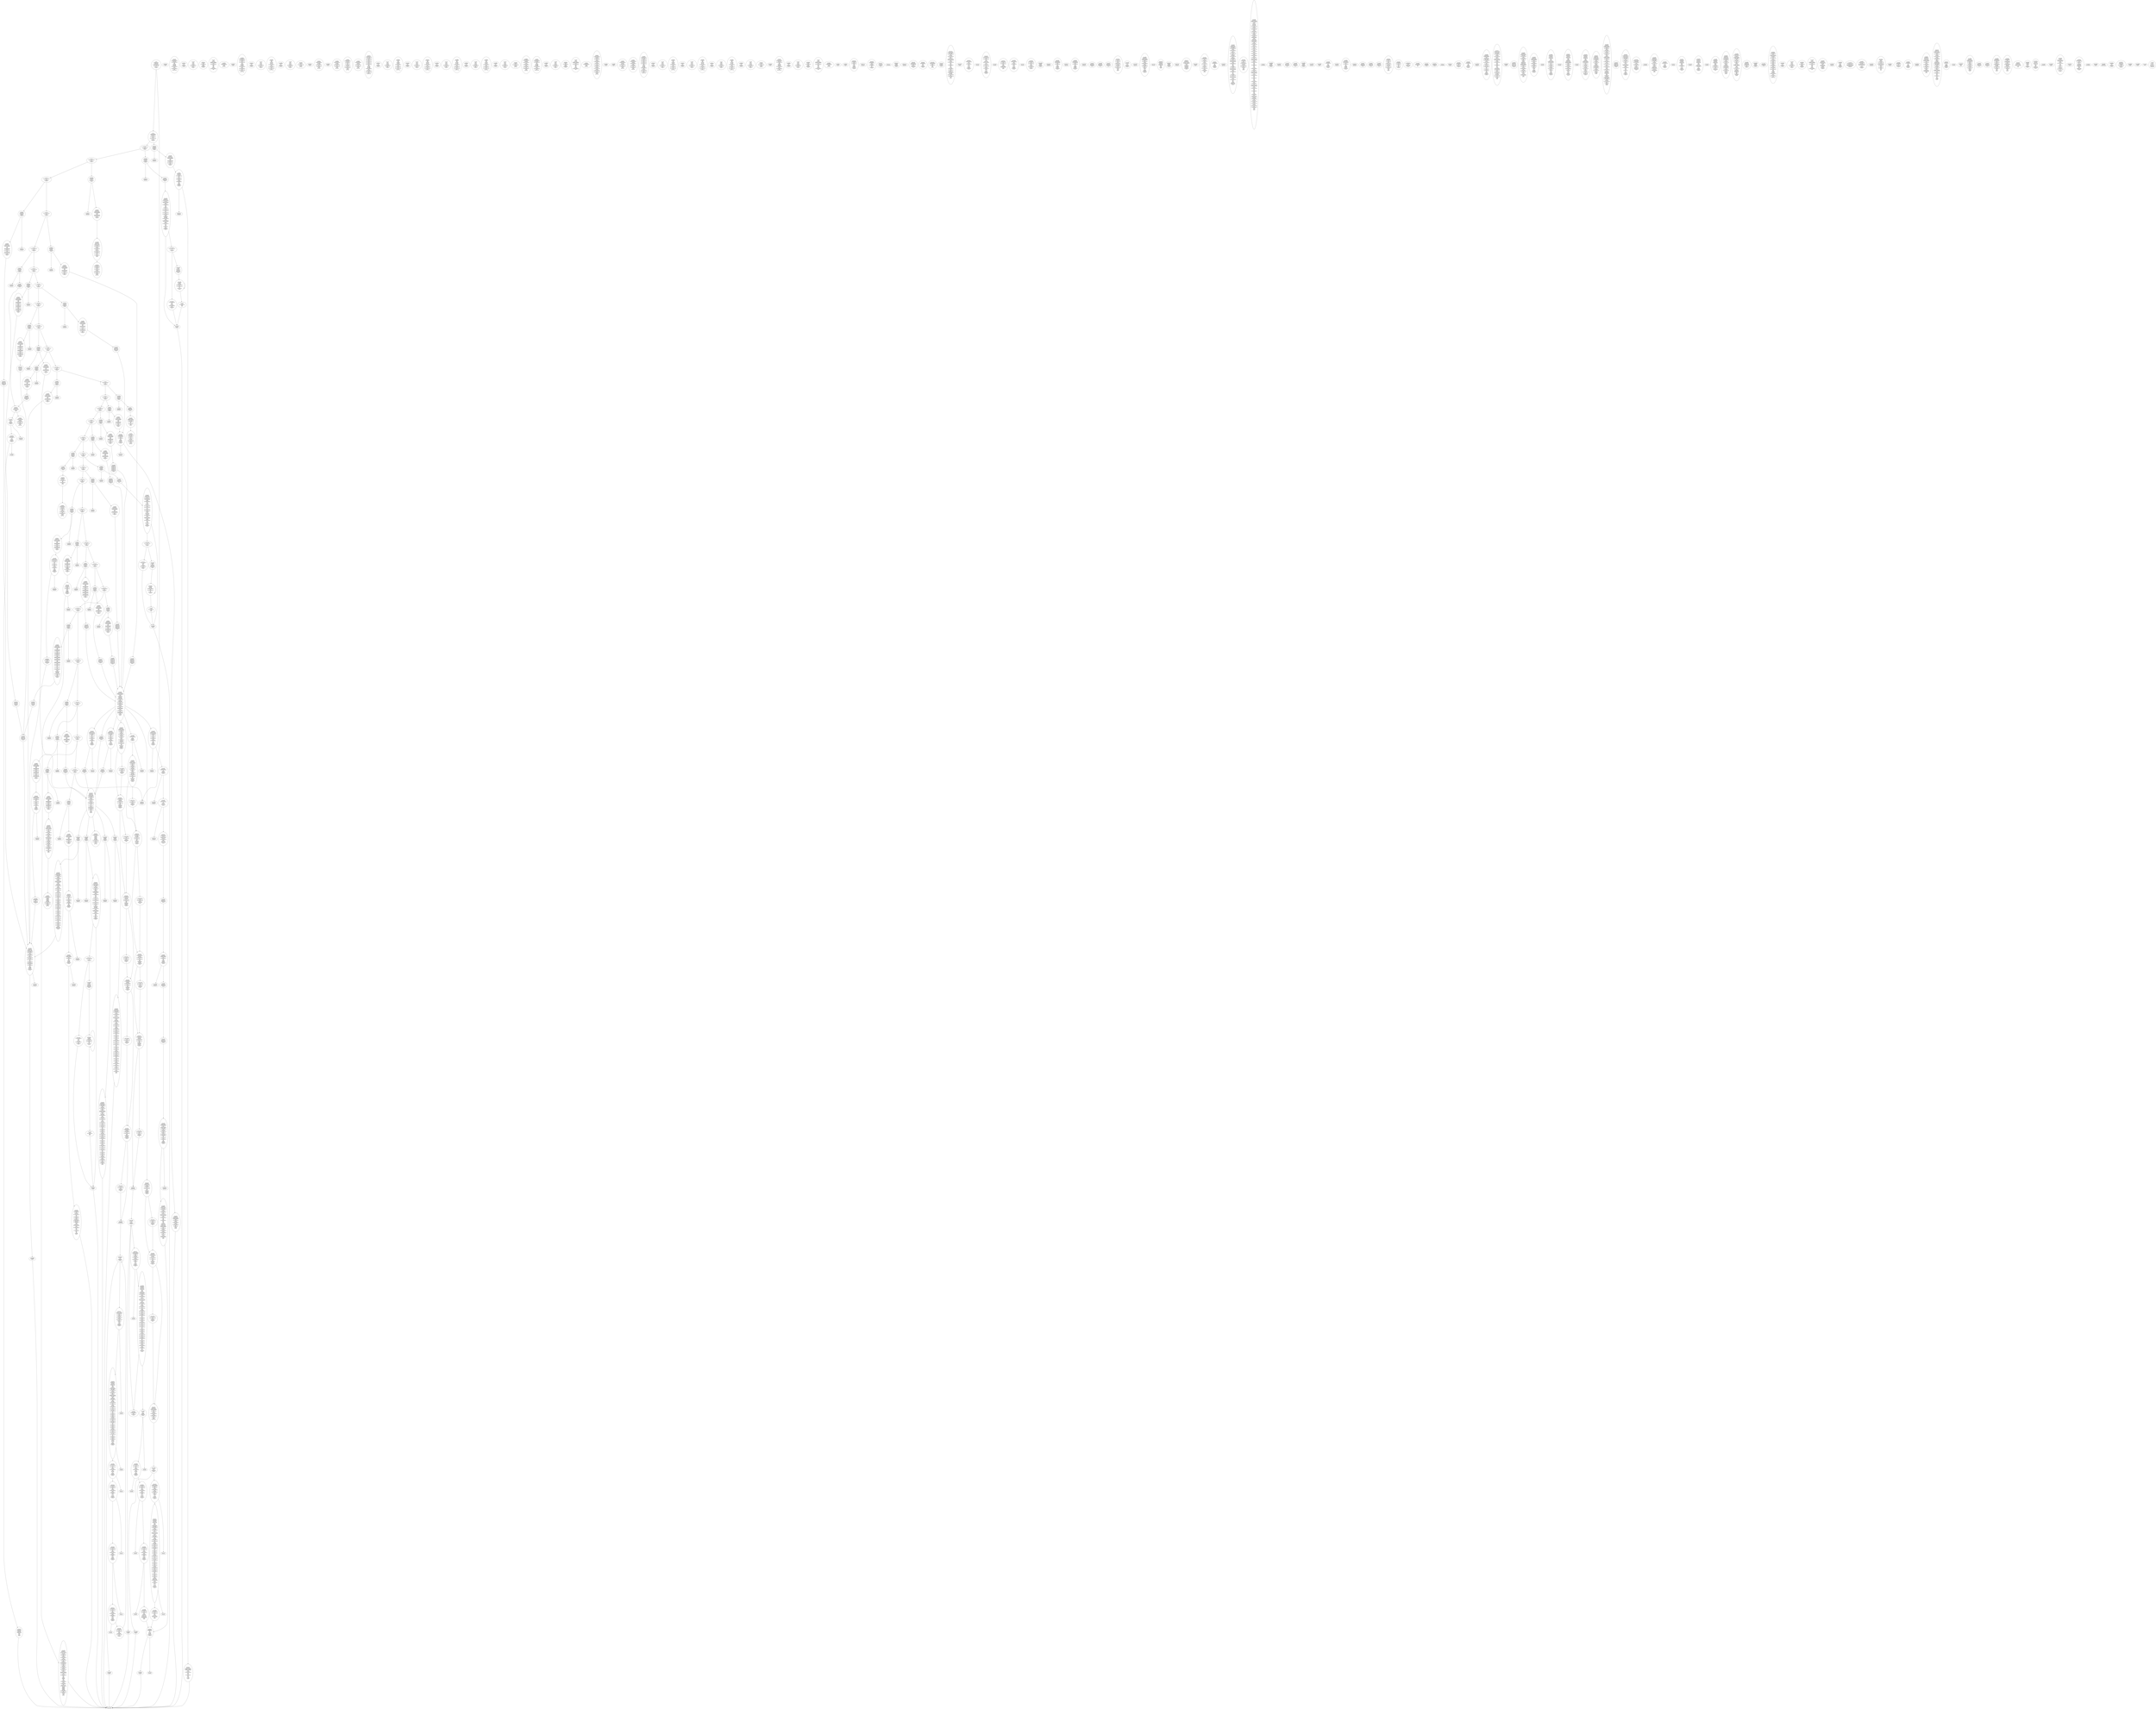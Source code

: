 /* Generated by GvGen v.1.0 (https://www.github.com/stricaud/gvgen) */

digraph G {
compound=true;
   node1 [label="[anywhere]"];
   node2 [label="# 0x0
PUSHX Data
PUSHX Data
MSTORE
PUSHX LogicData
CALLDATASIZE
LT
PUSHX Data
JUMPI
"];
   node3 [label="# 0xd
PUSHX Data
CALLDATALOAD
PUSHX Data
DIV
PUSHX BitData
AND
PUSHX LogicData
EQ
PUSHX Data
JUMPI
"];
   node4 [label="# 0x41
PUSHX LogicData
EQ
PUSHX Data
JUMPI
"];
   node5 [label="# 0x4c
PUSHX LogicData
EQ
PUSHX Data
JUMPI
"];
   node6 [label="# 0x57
PUSHX LogicData
EQ
PUSHX Data
JUMPI
"];
   node7 [label="# 0x62
PUSHX LogicData
EQ
PUSHX Data
JUMPI
"];
   node8 [label="# 0x6d
PUSHX LogicData
EQ
PUSHX Data
JUMPI
"];
   node9 [label="# 0x78
PUSHX LogicData
EQ
PUSHX Data
JUMPI
"];
   node10 [label="# 0x83
PUSHX LogicData
EQ
PUSHX Data
JUMPI
"];
   node11 [label="# 0x8e
PUSHX LogicData
EQ
PUSHX Data
JUMPI
"];
   node12 [label="# 0x99
PUSHX LogicData
EQ
PUSHX Data
JUMPI
"];
   node13 [label="# 0xa4
PUSHX LogicData
EQ
PUSHX Data
JUMPI
"];
   node14 [label="# 0xaf
PUSHX LogicData
EQ
PUSHX Data
JUMPI
"];
   node15 [label="# 0xba
PUSHX LogicData
EQ
PUSHX Data
JUMPI
"];
   node16 [label="# 0xc5
PUSHX LogicData
EQ
PUSHX Data
JUMPI
"];
   node17 [label="# 0xd0
PUSHX LogicData
EQ
PUSHX Data
JUMPI
"];
   node18 [label="# 0xdb
PUSHX LogicData
EQ
PUSHX Data
JUMPI
"];
   node19 [label="# 0xe6
PUSHX LogicData
EQ
PUSHX Data
JUMPI
"];
   node20 [label="# 0xf1
PUSHX LogicData
EQ
PUSHX Data
JUMPI
"];
   node21 [label="# 0xfc
PUSHX LogicData
EQ
PUSHX Data
JUMPI
"];
   node22 [label="# 0x107
PUSHX LogicData
EQ
PUSHX Data
JUMPI
"];
   node23 [label="# 0x112
PUSHX LogicData
EQ
PUSHX Data
JUMPI
"];
   node24 [label="# 0x11d
PUSHX LogicData
EQ
PUSHX Data
JUMPI
"];
   node25 [label="# 0x128
PUSHX LogicData
EQ
PUSHX Data
JUMPI
"];
   node26 [label="# 0x133
PUSHX LogicData
EQ
PUSHX Data
JUMPI
"];
   node27 [label="# 0x13e
PUSHX LogicData
EQ
PUSHX Data
JUMPI
"];
   node28 [label="# 0x149
PUSHX LogicData
EQ
PUSHX Data
JUMPI
"];
   node29 [label="# 0x154
PUSHX LogicData
EQ
PUSHX Data
JUMPI
"];
   node30 [label="# 0x15f
PUSHX LogicData
EQ
PUSHX Data
JUMPI
"];
   node31 [label="# 0x16a
PUSHX LogicData
EQ
PUSHX Data
JUMPI
"];
   node32 [label="# 0x175
JUMPDEST
PUSHX Data
REVERT
"];
   node33 [label="# 0x17a
JUMPDEST
CALLVALUE
ISZERO
PUSHX Data
JUMPI
"];
   node34 [label="# 0x182
PUSHX Data
REVERT
"];
   node35 [label="# 0x186
JUMPDEST
PUSHX Data
PUSHX ArithData
CALLDATASIZE
SUB
ADD
CALLDATALOAD
PUSHX BitData
AND
PUSHX ArithData
ADD
PUSHX Data
JUMP
"];
   node36 [label="# 0x1bb
JUMPDEST
STOP
"];
   node37 [label="# 0x1bd
JUMPDEST
CALLVALUE
ISZERO
PUSHX Data
JUMPI
"];
   node38 [label="# 0x1c5
PUSHX Data
REVERT
"];
   node39 [label="# 0x1c9
JUMPDEST
PUSHX Data
PUSHX Data
JUMP
"];
   node40 [label="# 0x1d2
JUMPDEST
PUSHX MemData
MLOAD
PUSHX ArithData
ADD
SUB
MSTORE
MLOAD
MSTORE
PUSHX ArithData
ADD
MLOAD
PUSHX ArithData
ADD
PUSHX Data
"];
   node41 [label="# 0x1f7
JUMPDEST
LT
ISZERO
PUSHX Data
JUMPI
"];
   node42 [label="# 0x200
ADD
MLOAD
ADD
MSTORE
PUSHX ArithData
ADD
PUSHX Data
JUMP
"];
   node43 [label="# 0x212
JUMPDEST
ADD
PUSHX BitData
AND
ISZERO
PUSHX Data
JUMPI
"];
   node44 [label="# 0x226
SUB
MLOAD
PUSHX ArithData
PUSHX ArithData
SUB
PUSHX ArithData
EXP
SUB
NOT
AND
MSTORE
PUSHX ArithData
ADD
"];
   node45 [label="# 0x23f
JUMPDEST
PUSHX MemData
MLOAD
SUB
RETURN
"];
   node46 [label="# 0x24d
JUMPDEST
CALLVALUE
ISZERO
PUSHX Data
JUMPI
"];
   node47 [label="# 0x255
PUSHX Data
REVERT
"];
   node48 [label="# 0x259
JUMPDEST
PUSHX Data
PUSHX ArithData
CALLDATASIZE
SUB
ADD
CALLDATALOAD
PUSHX ArithData
ADD
PUSHX Data
JUMP
"];
   node49 [label="# 0x278
JUMPDEST
PUSHX MemData
MLOAD
PUSHX BitData
AND
PUSHX BitData
AND
MSTORE
PUSHX ArithData
ADD
PUSHX MemData
MLOAD
SUB
RETURN
"];
   node50 [label="# 0x2ba
JUMPDEST
CALLVALUE
ISZERO
PUSHX Data
JUMPI
"];
   node51 [label="# 0x2c2
PUSHX Data
REVERT
"];
   node52 [label="# 0x2c6
JUMPDEST
PUSHX Data
PUSHX ArithData
CALLDATASIZE
SUB
ADD
CALLDATALOAD
PUSHX BitData
AND
PUSHX ArithData
ADD
CALLDATALOAD
PUSHX ArithData
ADD
PUSHX Data
JUMP
"];
   node53 [label="# 0x305
JUMPDEST
STOP
"];
   node54 [label="# 0x307
JUMPDEST
CALLVALUE
ISZERO
PUSHX Data
JUMPI
"];
   node55 [label="# 0x30f
PUSHX Data
REVERT
"];
   node56 [label="# 0x313
JUMPDEST
PUSHX Data
PUSHX ArithData
CALLDATASIZE
SUB
ADD
CALLDATALOAD
PUSHX BitData
AND
PUSHX ArithData
ADD
PUSHX Data
JUMP
"];
   node57 [label="# 0x348
JUMPDEST
PUSHX MemData
MLOAD
PUSHX ArithData
ADD
PUSHX ArithData
ADD
SUB
MSTORE
MLOAD
MSTORE
PUSHX ArithData
ADD
MLOAD
PUSHX ArithData
ADD
PUSHX ArithData
MUL
PUSHX Data
"];
   node58 [label="# 0x374
JUMPDEST
LT
ISZERO
PUSHX Data
JUMPI
"];
   node59 [label="# 0x37d
ADD
MLOAD
ADD
MSTORE
PUSHX ArithData
ADD
PUSHX Data
JUMP
"];
   node60 [label="# 0x38f
JUMPDEST
ADD
SUB
MSTORE
MLOAD
MSTORE
PUSHX ArithData
ADD
MLOAD
PUSHX ArithData
ADD
PUSHX ArithData
MUL
PUSHX Data
"];
   node61 [label="# 0x3b6
JUMPDEST
LT
ISZERO
PUSHX Data
JUMPI
"];
   node62 [label="# 0x3bf
ADD
MLOAD
ADD
MSTORE
PUSHX ArithData
ADD
PUSHX Data
JUMP
"];
   node63 [label="# 0x3d1
JUMPDEST
ADD
PUSHX MemData
MLOAD
SUB
RETURN
"];
   node64 [label="# 0x3e7
JUMPDEST
CALLVALUE
ISZERO
PUSHX Data
JUMPI
"];
   node65 [label="# 0x3ef
PUSHX Data
REVERT
"];
   node66 [label="# 0x3f3
JUMPDEST
PUSHX Data
PUSHX Data
JUMP
"];
   node67 [label="# 0x3fc
JUMPDEST
PUSHX MemData
MLOAD
MSTORE
PUSHX ArithData
ADD
PUSHX MemData
MLOAD
SUB
RETURN
"];
   node68 [label="# 0x412
JUMPDEST
CALLVALUE
ISZERO
PUSHX Data
JUMPI
"];
   node69 [label="# 0x41a
PUSHX Data
REVERT
"];
   node70 [label="# 0x41e
JUMPDEST
PUSHX Data
PUSHX ArithData
CALLDATASIZE
SUB
ADD
CALLDATALOAD
PUSHX BitData
AND
PUSHX ArithData
ADD
CALLDATALOAD
PUSHX BitData
AND
PUSHX ArithData
ADD
CALLDATALOAD
PUSHX ArithData
ADD
PUSHX Data
JUMP
"];
   node71 [label="# 0x47d
JUMPDEST
STOP
"];
   node72 [label="# 0x47f
JUMPDEST
CALLVALUE
ISZERO
PUSHX Data
JUMPI
"];
   node73 [label="# 0x487
PUSHX Data
REVERT
"];
   node74 [label="# 0x48b
JUMPDEST
PUSHX Data
PUSHX ArithData
CALLDATASIZE
SUB
ADD
CALLDATALOAD
PUSHX BitData
AND
PUSHX ArithData
ADD
CALLDATALOAD
PUSHX ArithData
ADD
PUSHX Data
JUMP
"];
   node75 [label="# 0x4ca
JUMPDEST
PUSHX MemData
MLOAD
MSTORE
PUSHX ArithData
ADD
PUSHX MemData
MLOAD
SUB
RETURN
"];
   node76 [label="# 0x4e0
JUMPDEST
CALLVALUE
ISZERO
PUSHX Data
JUMPI
"];
   node77 [label="# 0x4e8
PUSHX Data
REVERT
"];
   node78 [label="# 0x4ec
JUMPDEST
PUSHX Data
PUSHX ArithData
CALLDATASIZE
SUB
ADD
CALLDATALOAD
PUSHX BitData
AND
PUSHX ArithData
ADD
CALLDATALOAD
PUSHX BitData
AND
PUSHX ArithData
ADD
CALLDATALOAD
PUSHX ArithData
ADD
PUSHX Data
JUMP
"];
   node79 [label="# 0x54b
JUMPDEST
STOP
"];
   node80 [label="# 0x54d
JUMPDEST
CALLVALUE
ISZERO
PUSHX Data
JUMPI
"];
   node81 [label="# 0x555
PUSHX Data
REVERT
"];
   node82 [label="# 0x559
JUMPDEST
PUSHX Data
PUSHX ArithData
CALLDATASIZE
SUB
ADD
CALLDATALOAD
PUSHX ArithData
ADD
PUSHX Data
JUMP
"];
   node83 [label="# 0x578
JUMPDEST
PUSHX MemData
MLOAD
ISZERO
ISZERO
ISZERO
ISZERO
MSTORE
PUSHX ArithData
ADD
PUSHX MemData
MLOAD
SUB
RETURN
"];
   node84 [label="# 0x592
JUMPDEST
CALLVALUE
ISZERO
PUSHX Data
JUMPI
"];
   node85 [label="# 0x59a
PUSHX Data
REVERT
"];
   node86 [label="# 0x59e
JUMPDEST
PUSHX Data
PUSHX ArithData
CALLDATASIZE
SUB
ADD
CALLDATALOAD
PUSHX ArithData
ADD
PUSHX Data
JUMP
"];
   node87 [label="# 0x5bd
JUMPDEST
PUSHX MemData
MLOAD
MSTORE
PUSHX ArithData
ADD
PUSHX MemData
MLOAD
SUB
RETURN
"];
   node88 [label="# 0x5d3
JUMPDEST
CALLVALUE
ISZERO
PUSHX Data
JUMPI
"];
   node89 [label="# 0x5db
PUSHX Data
REVERT
"];
   node90 [label="# 0x5df
JUMPDEST
PUSHX Data
PUSHX ArithData
CALLDATASIZE
SUB
ADD
CALLDATALOAD
PUSHX ArithData
ADD
PUSHX Data
JUMP
"];
   node91 [label="# 0x5fe
JUMPDEST
PUSHX MemData
MLOAD
PUSHX BitData
AND
PUSHX BitData
AND
MSTORE
PUSHX ArithData
ADD
PUSHX MemData
MLOAD
SUB
RETURN
"];
   node92 [label="# 0x640
JUMPDEST
CALLVALUE
ISZERO
PUSHX Data
JUMPI
"];
   node93 [label="# 0x648
PUSHX Data
REVERT
"];
   node94 [label="# 0x64c
JUMPDEST
PUSHX Data
PUSHX Data
JUMP
"];
   node95 [label="# 0x655
JUMPDEST
PUSHX MemData
MLOAD
PUSHX BitData
AND
PUSHX BitData
AND
MSTORE
PUSHX ArithData
ADD
PUSHX MemData
MLOAD
SUB
RETURN
"];
   node96 [label="# 0x697
JUMPDEST
CALLVALUE
ISZERO
PUSHX Data
JUMPI
"];
   node97 [label="# 0x69f
PUSHX Data
REVERT
"];
   node98 [label="# 0x6a3
JUMPDEST
PUSHX Data
PUSHX ArithData
CALLDATASIZE
SUB
ADD
CALLDATALOAD
PUSHX BitData
AND
PUSHX ArithData
ADD
PUSHX Data
JUMP
"];
   node99 [label="# 0x6d8
JUMPDEST
PUSHX MemData
MLOAD
MSTORE
PUSHX ArithData
ADD
PUSHX MemData
MLOAD
SUB
RETURN
"];
   node100 [label="# 0x6ee
JUMPDEST
CALLVALUE
ISZERO
PUSHX Data
JUMPI
"];
   node101 [label="# 0x6f6
PUSHX Data
REVERT
"];
   node102 [label="# 0x6fa
JUMPDEST
PUSHX Data
PUSHX ArithData
CALLDATASIZE
SUB
ADD
CALLDATALOAD
PUSHX BitData
AND
PUSHX ArithData
ADD
PUSHX Data
JUMP
"];
   node103 [label="# 0x72f
JUMPDEST
PUSHX MemData
MLOAD
PUSHX ArithData
ADD
PUSHX ArithData
ADD
PUSHX ArithData
ADD
PUSHX ArithData
ADD
PUSHX ArithData
ADD
SUB
MSTORE
MLOAD
MSTORE
PUSHX ArithData
ADD
MLOAD
PUSHX ArithData
ADD
PUSHX ArithData
MUL
PUSHX Data
"];
   node104 [label="# 0x767
JUMPDEST
LT
ISZERO
PUSHX Data
JUMPI
"];
   node105 [label="# 0x770
ADD
MLOAD
ADD
MSTORE
PUSHX ArithData
ADD
PUSHX Data
JUMP
"];
   node106 [label="# 0x782
JUMPDEST
ADD
SUB
MSTORE
MLOAD
MSTORE
PUSHX ArithData
ADD
MLOAD
PUSHX ArithData
ADD
PUSHX ArithData
MUL
PUSHX Data
"];
   node107 [label="# 0x7a9
JUMPDEST
LT
ISZERO
PUSHX Data
JUMPI
"];
   node108 [label="# 0x7b2
ADD
MLOAD
ADD
MSTORE
PUSHX ArithData
ADD
PUSHX Data
JUMP
"];
   node109 [label="# 0x7c4
JUMPDEST
ADD
SUB
MSTORE
MLOAD
MSTORE
PUSHX ArithData
ADD
MLOAD
PUSHX ArithData
ADD
PUSHX ArithData
MUL
PUSHX Data
"];
   node110 [label="# 0x7eb
JUMPDEST
LT
ISZERO
PUSHX Data
JUMPI
"];
   node111 [label="# 0x7f4
ADD
MLOAD
ADD
MSTORE
PUSHX ArithData
ADD
PUSHX Data
JUMP
"];
   node112 [label="# 0x806
JUMPDEST
ADD
SUB
MSTORE
MLOAD
MSTORE
PUSHX ArithData
ADD
MLOAD
PUSHX ArithData
ADD
PUSHX ArithData
MUL
PUSHX Data
"];
   node113 [label="# 0x82d
JUMPDEST
LT
ISZERO
PUSHX Data
JUMPI
"];
   node114 [label="# 0x836
ADD
MLOAD
ADD
MSTORE
PUSHX ArithData
ADD
PUSHX Data
JUMP
"];
   node115 [label="# 0x848
JUMPDEST
ADD
SUB
MSTORE
MLOAD
MSTORE
PUSHX ArithData
ADD
MLOAD
PUSHX ArithData
ADD
PUSHX ArithData
MUL
PUSHX Data
"];
   node116 [label="# 0x86f
JUMPDEST
LT
ISZERO
PUSHX Data
JUMPI
"];
   node117 [label="# 0x878
ADD
MLOAD
ADD
MSTORE
PUSHX ArithData
ADD
PUSHX Data
JUMP
"];
   node118 [label="# 0x88a
JUMPDEST
ADD
PUSHX MemData
MLOAD
SUB
RETURN
"];
   node119 [label="# 0x8a6
JUMPDEST
CALLVALUE
ISZERO
PUSHX Data
JUMPI
"];
   node120 [label="# 0x8ae
PUSHX Data
REVERT
"];
   node121 [label="# 0x8b2
JUMPDEST
PUSHX Data
PUSHX ArithData
CALLDATASIZE
SUB
ADD
CALLDATALOAD
PUSHX ArithData
ADD
PUSHX Data
JUMP
"];
   node122 [label="# 0x8d1
JUMPDEST
PUSHX MemData
MLOAD
MSTORE
PUSHX ArithData
ADD
MSTORE
PUSHX ArithData
ADD
MSTORE
PUSHX ArithData
ADD
PUSHX MemData
MLOAD
SUB
RETURN
"];
   node123 [label="# 0x8f5
JUMPDEST
CALLVALUE
ISZERO
PUSHX Data
JUMPI
"];
   node124 [label="# 0x8fd
PUSHX Data
REVERT
"];
   node125 [label="# 0x901
JUMPDEST
PUSHX Data
PUSHX Data
JUMP
"];
   node126 [label="# 0x90a
JUMPDEST
PUSHX MemData
MLOAD
PUSHX BitData
AND
PUSHX BitData
AND
MSTORE
PUSHX ArithData
ADD
PUSHX MemData
MLOAD
SUB
RETURN
"];
   node127 [label="# 0x94c
JUMPDEST
CALLVALUE
ISZERO
PUSHX Data
JUMPI
"];
   node128 [label="# 0x954
PUSHX Data
REVERT
"];
   node129 [label="# 0x958
JUMPDEST
PUSHX Data
PUSHX Data
JUMP
"];
   node130 [label="# 0x961
JUMPDEST
PUSHX MemData
MLOAD
PUSHX ArithData
ADD
SUB
MSTORE
MLOAD
MSTORE
PUSHX ArithData
ADD
MLOAD
PUSHX ArithData
ADD
PUSHX Data
"];
   node131 [label="# 0x986
JUMPDEST
LT
ISZERO
PUSHX Data
JUMPI
"];
   node132 [label="# 0x98f
ADD
MLOAD
ADD
MSTORE
PUSHX ArithData
ADD
PUSHX Data
JUMP
"];
   node133 [label="# 0x9a1
JUMPDEST
ADD
PUSHX BitData
AND
ISZERO
PUSHX Data
JUMPI
"];
   node134 [label="# 0x9b5
SUB
MLOAD
PUSHX ArithData
PUSHX ArithData
SUB
PUSHX ArithData
EXP
SUB
NOT
AND
MSTORE
PUSHX ArithData
ADD
"];
   node135 [label="# 0x9ce
JUMPDEST
PUSHX MemData
MLOAD
SUB
RETURN
"];
   node136 [label="# 0x9dc
JUMPDEST
CALLVALUE
ISZERO
PUSHX Data
JUMPI
"];
   node137 [label="# 0x9e4
PUSHX Data
REVERT
"];
   node138 [label="# 0x9e8
JUMPDEST
PUSHX Data
PUSHX ArithData
CALLDATASIZE
SUB
ADD
CALLDATALOAD
PUSHX ArithData
ADD
PUSHX Data
JUMP
"];
   node139 [label="# 0xa07
JUMPDEST
PUSHX MemData
MLOAD
PUSHX BitData
AND
PUSHX BitData
AND
MSTORE
PUSHX ArithData
ADD
MSTORE
PUSHX ArithData
ADD
MSTORE
PUSHX ArithData
ADD
MSTORE
PUSHX ArithData
ADD
MSTORE
PUSHX ArithData
ADD
PUSHX MemData
MLOAD
SUB
RETURN
"];
   node140 [label="# 0xa65
JUMPDEST
CALLVALUE
ISZERO
PUSHX Data
JUMPI
"];
   node141 [label="# 0xa6d
PUSHX Data
REVERT
"];
   node142 [label="# 0xa71
JUMPDEST
PUSHX Data
PUSHX ArithData
CALLDATASIZE
SUB
ADD
CALLDATALOAD
PUSHX BitData
AND
PUSHX ArithData
ADD
CALLDATALOAD
PUSHX ArithData
ADD
PUSHX Data
JUMP
"];
   node143 [label="# 0xab0
JUMPDEST
STOP
"];
   node144 [label="# 0xab2
JUMPDEST
CALLVALUE
ISZERO
PUSHX Data
JUMPI
"];
   node145 [label="# 0xaba
PUSHX Data
REVERT
"];
   node146 [label="# 0xabe
JUMPDEST
PUSHX Data
PUSHX ArithData
CALLDATASIZE
SUB
ADD
CALLDATALOAD
PUSHX BitData
AND
PUSHX ArithData
ADD
CALLDATALOAD
ISZERO
ISZERO
PUSHX ArithData
ADD
PUSHX Data
JUMP
"];
   node147 [label="# 0xaff
JUMPDEST
STOP
"];
   node148 [label="# 0xb01
JUMPDEST
CALLVALUE
ISZERO
PUSHX Data
JUMPI
"];
   node149 [label="# 0xb09
PUSHX Data
REVERT
"];
   node150 [label="# 0xb0d
JUMPDEST
PUSHX Data
PUSHX ArithData
CALLDATASIZE
SUB
ADD
CALLDATALOAD
PUSHX BitData
AND
PUSHX ArithData
ADD
CALLDATALOAD
PUSHX ArithData
ADD
CALLDATALOAD
PUSHX ArithData
ADD
CALLDATALOAD
PUSHX ArithData
ADD
PUSHX Data
JUMP
"];
   node151 [label="# 0xb60
JUMPDEST
PUSHX MemData
MLOAD
MSTORE
PUSHX ArithData
ADD
PUSHX MemData
MLOAD
SUB
RETURN
"];
   node152 [label="# 0xb76
JUMPDEST
CALLVALUE
ISZERO
PUSHX Data
JUMPI
"];
   node153 [label="# 0xb7e
PUSHX Data
REVERT
"];
   node154 [label="# 0xb82
JUMPDEST
PUSHX Data
PUSHX ArithData
CALLDATASIZE
SUB
ADD
CALLDATALOAD
PUSHX ArithData
ADD
PUSHX Data
JUMP
"];
   node155 [label="# 0xba1
JUMPDEST
PUSHX MemData
MLOAD
MSTORE
PUSHX ArithData
ADD
MSTORE
PUSHX ArithData
ADD
PUSHX MemData
MLOAD
SUB
RETURN
"];
   node156 [label="# 0xbbe
JUMPDEST
CALLVALUE
ISZERO
PUSHX Data
JUMPI
"];
   node157 [label="# 0xbc6
PUSHX Data
REVERT
"];
   node158 [label="# 0xbca
JUMPDEST
PUSHX Data
PUSHX ArithData
CALLDATASIZE
SUB
ADD
CALLDATALOAD
PUSHX BitData
AND
PUSHX ArithData
ADD
CALLDATALOAD
PUSHX ArithData
ADD
PUSHX Data
JUMP
"];
   node159 [label="# 0xc09
JUMPDEST
PUSHX MemData
MLOAD
PUSHX ArithData
ADD
PUSHX ArithData
ADD
PUSHX ArithData
ADD
PUSHX ArithData
ADD
SUB
MSTORE
MLOAD
MSTORE
PUSHX ArithData
ADD
MLOAD
PUSHX ArithData
ADD
PUSHX ArithData
MUL
PUSHX Data
"];
   node160 [label="# 0xc3d
JUMPDEST
LT
ISZERO
PUSHX Data
JUMPI
"];
   node161 [label="# 0xc46
ADD
MLOAD
ADD
MSTORE
PUSHX ArithData
ADD
PUSHX Data
JUMP
"];
   node162 [label="# 0xc58
JUMPDEST
ADD
SUB
MSTORE
MLOAD
MSTORE
PUSHX ArithData
ADD
MLOAD
PUSHX ArithData
ADD
PUSHX ArithData
MUL
PUSHX Data
"];
   node163 [label="# 0xc7f
JUMPDEST
LT
ISZERO
PUSHX Data
JUMPI
"];
   node164 [label="# 0xc88
ADD
MLOAD
ADD
MSTORE
PUSHX ArithData
ADD
PUSHX Data
JUMP
"];
   node165 [label="# 0xc9a
JUMPDEST
ADD
SUB
MSTORE
MLOAD
MSTORE
PUSHX ArithData
ADD
MLOAD
PUSHX ArithData
ADD
PUSHX ArithData
MUL
PUSHX Data
"];
   node166 [label="# 0xcc1
JUMPDEST
LT
ISZERO
PUSHX Data
JUMPI
"];
   node167 [label="# 0xcca
ADD
MLOAD
ADD
MSTORE
PUSHX ArithData
ADD
PUSHX Data
JUMP
"];
   node168 [label="# 0xcdc
JUMPDEST
ADD
SUB
MSTORE
MLOAD
MSTORE
PUSHX ArithData
ADD
MLOAD
PUSHX ArithData
ADD
PUSHX ArithData
MUL
PUSHX Data
"];
   node169 [label="# 0xd03
JUMPDEST
LT
ISZERO
PUSHX Data
JUMPI
"];
   node170 [label="# 0xd0c
ADD
MLOAD
ADD
MSTORE
PUSHX ArithData
ADD
PUSHX Data
JUMP
"];
   node171 [label="# 0xd1e
JUMPDEST
ADD
PUSHX MemData
MLOAD
SUB
RETURN
"];
   node172 [label="# 0xd38
JUMPDEST
CALLVALUE
ISZERO
PUSHX Data
JUMPI
"];
   node173 [label="# 0xd40
PUSHX Data
REVERT
"];
   node174 [label="# 0xd44
JUMPDEST
PUSHX Data
PUSHX ArithData
CALLDATASIZE
SUB
ADD
CALLDATALOAD
PUSHX BitData
AND
PUSHX ArithData
ADD
CALLDATALOAD
PUSHX BitData
AND
PUSHX ArithData
ADD
CALLDATALOAD
PUSHX ArithData
ADD
CALLDATALOAD
PUSHX ArithData
ADD
ADD
CALLDATALOAD
PUSHX ArithData
ADD
PUSHX ArithData
ADD
PUSHX ArithData
DIV
MUL
PUSHX ArithData
ADD
PUSHX MemData
MLOAD
ADD
PUSHX Data
MSTORE
MSTORE
PUSHX ArithData
ADD
CALLDATACOPY
ADD
PUSHX Data
JUMP
"];
   node175 [label="# 0xde9
JUMPDEST
STOP
"];
   node176 [label="# 0xdeb
JUMPDEST
CALLVALUE
ISZERO
PUSHX Data
JUMPI
"];
   node177 [label="# 0xdf3
PUSHX Data
REVERT
"];
   node178 [label="# 0xdf7
JUMPDEST
PUSHX Data
PUSHX ArithData
CALLDATASIZE
SUB
ADD
CALLDATALOAD
PUSHX ArithData
ADD
PUSHX Data
JUMP
"];
   node179 [label="# 0xe16
JUMPDEST
PUSHX MemData
MLOAD
PUSHX ArithData
ADD
SUB
MSTORE
MLOAD
MSTORE
PUSHX ArithData
ADD
MLOAD
PUSHX ArithData
ADD
PUSHX Data
"];
   node180 [label="# 0xe3b
JUMPDEST
LT
ISZERO
PUSHX Data
JUMPI
"];
   node181 [label="# 0xe44
ADD
MLOAD
ADD
MSTORE
PUSHX ArithData
ADD
PUSHX Data
JUMP
"];
   node182 [label="# 0xe56
JUMPDEST
ADD
PUSHX BitData
AND
ISZERO
PUSHX Data
JUMPI
"];
   node183 [label="# 0xe6a
SUB
MLOAD
PUSHX ArithData
PUSHX ArithData
SUB
PUSHX ArithData
EXP
SUB
NOT
AND
MSTORE
PUSHX ArithData
ADD
"];
   node184 [label="# 0xe83
JUMPDEST
PUSHX MemData
MLOAD
SUB
RETURN
"];
   node185 [label="# 0xe91
JUMPDEST
CALLVALUE
ISZERO
PUSHX Data
JUMPI
"];
   node186 [label="# 0xe99
PUSHX Data
REVERT
"];
   node187 [label="# 0xe9d
JUMPDEST
PUSHX Data
PUSHX ArithData
CALLDATASIZE
SUB
ADD
CALLDATALOAD
PUSHX BitData
AND
PUSHX ArithData
ADD
CALLDATALOAD
PUSHX BitData
AND
PUSHX ArithData
ADD
CALLDATALOAD
PUSHX ArithData
ADD
PUSHX Data
JUMP
"];
   node188 [label="# 0xefc
JUMPDEST
STOP
"];
   node189 [label="# 0xefe
JUMPDEST
CALLVALUE
ISZERO
PUSHX Data
JUMPI
"];
   node190 [label="# 0xf06
PUSHX Data
REVERT
"];
   node191 [label="# 0xf0a
JUMPDEST
PUSHX Data
PUSHX ArithData
CALLDATASIZE
SUB
ADD
CALLDATALOAD
PUSHX BitData
AND
PUSHX ArithData
ADD
CALLDATALOAD
PUSHX BitData
AND
PUSHX ArithData
ADD
PUSHX Data
JUMP
"];
   node192 [label="# 0xf5f
JUMPDEST
PUSHX MemData
MLOAD
ISZERO
ISZERO
ISZERO
ISZERO
MSTORE
PUSHX ArithData
ADD
PUSHX MemData
MLOAD
SUB
RETURN
"];
   node193 [label="# 0xf79
JUMPDEST
CALLVALUE
ISZERO
PUSHX Data
JUMPI
"];
   node194 [label="# 0xf81
PUSHX Data
REVERT
"];
   node195 [label="# 0xf85
JUMPDEST
PUSHX Data
PUSHX ArithData
CALLDATASIZE
SUB
ADD
CALLDATALOAD
PUSHX BitData
AND
PUSHX ArithData
ADD
PUSHX Data
JUMP
"];
   node196 [label="# 0xfba
JUMPDEST
STOP
"];
   node197 [label="# 0xfbc
JUMPDEST
PUSHX Data
SLOAD
PUSHX ArithData
EXP
DIV
PUSHX BitData
AND
PUSHX BitData
AND
CALLER
PUSHX BitData
AND
EQ
ISZERO
ISZERO
PUSHX Data
JUMPI
"];
   node198 [label="# 0x1013
PUSHX Data
REVERT
"];
   node199 [label="# 0x1017
JUMPDEST
PUSHX StorData
PUSHX ArithData
PUSHX ArithData
EXP
SLOAD
PUSHX ArithData
MUL
NOT
AND
PUSHX BitData
AND
MUL
OR
SSTORE
JUMP
"];
   node200 [label="# 0x105b
JUMPDEST
PUSHX Data
PUSHX StorData
SLOAD
PUSHX ArithData
PUSHX BitData
AND
ISZERO
PUSHX ArithData
MUL
SUB
AND
PUSHX Data
DIV
PUSHX ArithData
ADD
PUSHX ArithData
DIV
MUL
PUSHX ArithData
ADD
PUSHX MemData
MLOAD
ADD
PUSHX Data
MSTORE
MSTORE
PUSHX ArithData
ADD
SLOAD
PUSHX ArithData
PUSHX BitData
AND
ISZERO
PUSHX ArithData
MUL
SUB
AND
PUSHX Data
DIV
ISZERO
PUSHX Data
JUMPI
"];
   node201 [label="# 0x10ad
PUSHX LogicData
LT
PUSHX Data
JUMPI
"];
   node202 [label="# 0x10b5
PUSHX ArithData
SLOAD
DIV
MUL
MSTORE
PUSHX ArithData
ADD
PUSHX Data
JUMP
"];
   node203 [label="# 0x10c8
JUMPDEST
ADD
PUSHX Data
MSTORE
PUSHX Data
PUSHX Data
SHA3
"];
   node204 [label="# 0x10d6
JUMPDEST
SLOAD
MSTORE
PUSHX ArithData
ADD
PUSHX ArithData
ADD
GT
PUSHX Data
JUMPI
"];
   node205 [label="# 0x10ea
SUB
PUSHX BitData
AND
ADD
"];
   node206 [label="# 0x10f3
JUMPDEST
JUMP
"];
   node207 [label="# 0x10fd
JUMPDEST
PUSHX Data
PUSHX Data
PUSHX ArithData
MSTORE
PUSHX ArithData
ADD
MSTORE
PUSHX ArithData
ADD
PUSHX Data
SHA3
PUSHX ArithData
SLOAD
PUSHX ArithData
EXP
DIV
PUSHX BitData
AND
JUMP
"];
   node208 [label="# 0x113a
JUMPDEST
PUSHX Data
PUSHX Data
PUSHX Data
JUMP
"];
   node209 [label="# 0x1145
JUMPDEST
PUSHX BitData
AND
PUSHX BitData
AND
EQ
ISZERO
ISZERO
ISZERO
PUSHX Data
JUMPI
"];
   node210 [label="# 0x117e
PUSHX Data
REVERT
"];
   node211 [label="# 0x1182
JUMPDEST
PUSHX BitData
AND
CALLER
PUSHX BitData
AND
EQ
PUSHX Data
JUMPI
"];
   node212 [label="# 0x11b7
PUSHX Data
CALLER
PUSHX Data
JUMP
"];
   node213 [label="# 0x11c1
JUMPDEST
"];
   node214 [label="# 0x11c2
JUMPDEST
ISZERO
ISZERO
PUSHX Data
JUMPI
"];
   node215 [label="# 0x11c9
PUSHX Data
REVERT
"];
   node216 [label="# 0x11cd
JUMPDEST
PUSHX BitData
PUSHX BitData
AND
PUSHX Data
PUSHX Data
JUMP
"];
   node217 [label="# 0x11ee
JUMPDEST
PUSHX BitData
AND
EQ
ISZERO
PUSHX Data
JUMPI
"];
   node218 [label="# 0x120c
PUSHX BitData
PUSHX BitData
AND
PUSHX BitData
AND
EQ
ISZERO
"];
   node219 [label="# 0x123e
JUMPDEST
ISZERO
PUSHX Data
JUMPI
"];
   node220 [label="# 0x1244
PUSHX Data
PUSHX ArithData
MSTORE
PUSHX ArithData
ADD
MSTORE
PUSHX ArithData
ADD
PUSHX Data
SHA3
PUSHX ArithData
PUSHX ArithData
EXP
SLOAD
PUSHX ArithData
MUL
NOT
AND
PUSHX BitData
AND
MUL
OR
SSTORE
PUSHX BitData
AND
PUSHX BitData
AND
PUSHX Data
PUSHX MemData
MLOAD
MSTORE
PUSHX ArithData
ADD
PUSHX MemData
MLOAD
SUB
LOGX
"];
   node221 [label="# 0x12fb
JUMPDEST
JUMP
"];
   node222 [label="# 0x1300
JUMPDEST
PUSHX Data
PUSHX Data
PUSHX Data
PUSHX Data
PUSHX Data
JUMP
"];
   node223 [label="# 0x1310
JUMPDEST
PUSHX Data
PUSHX MemData
MLOAD
MSTORE
PUSHX ArithData
MUL
PUSHX ArithData
ADD
ADD
PUSHX Data
MSTORE
ISZERO
PUSHX Data
JUMPI
"];
   node224 [label="# 0x132c
PUSHX ArithData
ADD
PUSHX ArithData
MUL
CODESIZE
CODECOPY
ADD
"];
   node225 [label="# 0x1340
JUMPDEST
PUSHX Data
PUSHX MemData
MLOAD
MSTORE
PUSHX ArithData
MUL
PUSHX ArithData
ADD
ADD
PUSHX Data
MSTORE
ISZERO
PUSHX Data
JUMPI
"];
   node226 [label="# 0x135f
PUSHX ArithData
ADD
PUSHX ArithData
MUL
CODESIZE
CODECOPY
ADD
"];
   node227 [label="# 0x1373
JUMPDEST
PUSHX Data
PUSHX ArithData
PUSHX BitData
AND
PUSHX BitData
AND
MSTORE
PUSHX ArithData
ADD
MSTORE
PUSHX ArithData
ADD
PUSHX Data
SHA3
SLOAD
PUSHX Data
"];
   node228 [label="# 0x13bd
JUMPDEST
LT
ISZERO
PUSHX Data
JUMPI
"];
   node229 [label="# 0x13c6
PUSHX Data
PUSHX ArithData
PUSHX BitData
AND
PUSHX BitData
AND
MSTORE
PUSHX ArithData
ADD
MSTORE
PUSHX ArithData
ADD
PUSHX Data
SHA3
SLOAD
LT
ISZERO
ISZERO
PUSHX Data
JUMPI
"];
   node230 [label="# 0x1410
INVALID
"];
   node231 [label="# 0x1411
JUMPDEST
PUSHX Data
MSTORE
PUSHX Data
PUSHX Data
SHA3
ADD
SLOAD
PUSHX Data
PUSHX ArithData
MSTORE
PUSHX ArithData
ADD
MSTORE
PUSHX ArithData
ADD
PUSHX Data
SHA3
PUSHX ArithData
PUSHX MemData
MLOAD
ADD
PUSHX Data
MSTORE
PUSHX ArithData
ADD
SLOAD
MSTORE
PUSHX ArithData
ADD
PUSHX ArithData
ADD
SLOAD
MSTORE
PUSHX ArithData
ADD
PUSHX ArithData
ADD
PUSHX ArithData
SLOAD
PUSHX ArithData
EXP
DIV
PUSHX BitData
AND
PUSHX BitData
AND
PUSHX BitData
AND
MSTORE
PUSHX ArithData
ADD
PUSHX ArithData
ADD
PUSHX ArithData
SLOAD
PUSHX ArithData
EXP
DIV
PUSHX BitData
AND
PUSHX BitData
AND
PUSHX BitData
AND
MSTORE
PUSHX ArithData
ADD
PUSHX ArithData
ADD
PUSHX ArithData
SLOAD
PUSHX ArithData
EXP
DIV
PUSHX BitData
AND
PUSHX BitData
AND
PUSHX BitData
AND
MSTORE
PUSHX Data
PUSHX Data
PUSHX ArithData
ADD
MLOAD
PUSHX BitData
AND
MLOAD
LT
ISZERO
ISZERO
PUSHX Data
JUMPI
"];
   node232 [label="# 0x1505
INVALID
"];
   node233 [label="# 0x1506
JUMPDEST
PUSHX ArithData
ADD
PUSHX ArithData
MUL
ADD
MLOAD
PUSHX BitData
PUSHX BitData
AND
JUMP
"];
   node234 [label="# 0x151e
JUMPDEST
PUSHX ArithData
ADD
MLOAD
PUSHX BitData
AND
MLOAD
LT
ISZERO
ISZERO
PUSHX Data
JUMPI
"];
   node235 [label="# 0x1532
INVALID
"];
   node236 [label="# 0x1533
JUMPDEST
PUSHX ArithData
ADD
PUSHX ArithData
MUL
ADD
MSTORE
PUSHX Data
PUSHX ArithData
ADD
MLOAD
PUSHX BitData
AND
PUSHX ArithData
ADD
MLOAD
PUSHX BitData
AND
MLOAD
LT
ISZERO
ISZERO
PUSHX Data
JUMPI
"];
   node237 [label="# 0x156f
INVALID
"];
   node238 [label="# 0x1570
JUMPDEST
PUSHX ArithData
ADD
PUSHX ArithData
MUL
ADD
MLOAD
PUSHX BitData
PUSHX BitData
AND
JUMP
"];
   node239 [label="# 0x1588
JUMPDEST
PUSHX ArithData
ADD
MLOAD
PUSHX BitData
AND
MLOAD
LT
ISZERO
ISZERO
PUSHX Data
JUMPI
"];
   node240 [label="# 0x159c
INVALID
"];
   node241 [label="# 0x159d
JUMPDEST
PUSHX ArithData
ADD
PUSHX ArithData
MUL
ADD
MSTORE
PUSHX ArithData
ADD
PUSHX Data
JUMP
"];
   node242 [label="# 0x15b8
JUMPDEST
JUMP
"];
   node243 [label="# 0x15c1
JUMPDEST
PUSHX Data
PUSHX StorData
SLOAD
JUMP
"];
   node244 [label="# 0x15ce
JUMPDEST
PUSHX Data
CALLER
PUSHX Data
JUMP
"];
   node245 [label="# 0x15d9
JUMPDEST
ISZERO
ISZERO
PUSHX Data
JUMPI
"];
   node246 [label="# 0x15e0
PUSHX Data
REVERT
"];
   node247 [label="# 0x15e4
JUMPDEST
PUSHX BitData
PUSHX BitData
AND
PUSHX BitData
AND
EQ
ISZERO
ISZERO
ISZERO
PUSHX Data
JUMPI
"];
   node248 [label="# 0x161c
PUSHX Data
REVERT
"];
   node249 [label="# 0x1620
JUMPDEST
PUSHX BitData
PUSHX BitData
AND
PUSHX BitData
AND
EQ
ISZERO
ISZERO
ISZERO
PUSHX Data
JUMPI
"];
   node250 [label="# 0x1658
PUSHX Data
REVERT
"];
   node251 [label="# 0x165c
JUMPDEST
PUSHX Data
PUSHX Data
JUMP
"];
   node252 [label="# 0x1666
JUMPDEST
PUSHX Data
PUSHX Data
JUMP
"];
   node253 [label="# 0x1670
JUMPDEST
PUSHX Data
PUSHX Data
JUMP
"];
   node254 [label="# 0x167a
JUMPDEST
PUSHX BitData
AND
PUSHX BitData
AND
PUSHX Data
PUSHX MemData
MLOAD
MSTORE
PUSHX ArithData
ADD
PUSHX MemData
MLOAD
SUB
LOGX
JUMP
"];
   node255 [label="# 0x16e5
JUMPDEST
PUSHX Data
PUSHX Data
PUSHX Data
JUMP
"];
   node256 [label="# 0x16f0
JUMPDEST
LT
ISZERO
ISZERO
PUSHX Data
JUMPI
"];
   node257 [label="# 0x16f9
PUSHX Data
REVERT
"];
   node258 [label="# 0x16fd
JUMPDEST
PUSHX Data
PUSHX ArithData
PUSHX BitData
AND
PUSHX BitData
AND
MSTORE
PUSHX ArithData
ADD
MSTORE
PUSHX ArithData
ADD
PUSHX Data
SHA3
SLOAD
LT
ISZERO
ISZERO
PUSHX Data
JUMPI
"];
   node259 [label="# 0x1748
INVALID
"];
   node260 [label="# 0x1749
JUMPDEST
PUSHX Data
MSTORE
PUSHX Data
PUSHX Data
SHA3
ADD
SLOAD
JUMP
"];
   node261 [label="# 0x175c
JUMPDEST
PUSHX Data
CALLER
PUSHX Data
JUMP
"];
   node262 [label="# 0x1767
JUMPDEST
ISZERO
ISZERO
PUSHX Data
JUMPI
"];
   node263 [label="# 0x176e
PUSHX Data
REVERT
"];
   node264 [label="# 0x1772
JUMPDEST
PUSHX Data
PUSHX ArithData
PUSHX MemData
MLOAD
ADD
PUSHX Data
MSTORE
PUSHX Data
MSTORE
PUSHX Data
JUMP
"];
   node265 [label="# 0x178e
JUMPDEST
JUMP
"];
   node266 [label="# 0x1794
JUMPDEST
PUSHX Data
PUSHX Data
PUSHX ArithData
MSTORE
PUSHX ArithData
ADD
MSTORE
PUSHX ArithData
ADD
PUSHX Data
SHA3
PUSHX ArithData
SLOAD
PUSHX ArithData
EXP
DIV
PUSHX BitData
AND
PUSHX BitData
PUSHX BitData
AND
PUSHX BitData
AND
EQ
ISZERO
JUMP
"];
   node267 [label="# 0x1806
JUMPDEST
PUSHX Data
PUSHX Data
PUSHX Data
JUMP
"];
   node268 [label="# 0x1810
JUMPDEST
LT
ISZERO
ISZERO
PUSHX Data
JUMPI
"];
   node269 [label="# 0x1819
PUSHX Data
REVERT
"];
   node270 [label="# 0x181d
JUMPDEST
PUSHX StorData
SLOAD
LT
ISZERO
ISZERO
PUSHX Data
JUMPI
"];
   node271 [label="# 0x182b
INVALID
"];
   node272 [label="# 0x182c
JUMPDEST
PUSHX Data
MSTORE
PUSHX Data
PUSHX Data
SHA3
ADD
SLOAD
JUMP
"];
   node273 [label="# 0x183e
JUMPDEST
PUSHX Data
PUSHX Data
PUSHX ArithData
MSTORE
PUSHX ArithData
ADD
MSTORE
PUSHX ArithData
ADD
PUSHX Data
SHA3
PUSHX ArithData
SLOAD
PUSHX ArithData
EXP
DIV
PUSHX BitData
AND
PUSHX BitData
PUSHX BitData
AND
PUSHX BitData
AND
EQ
ISZERO
ISZERO
ISZERO
PUSHX Data
JUMPI
"];
   node274 [label="# 0x18af
PUSHX Data
REVERT
"];
   node275 [label="# 0x18b3
JUMPDEST
JUMP
"];
   node276 [label="# 0x18bc
JUMPDEST
PUSHX StorData
PUSHX ArithData
SLOAD
PUSHX ArithData
EXP
DIV
PUSHX BitData
AND
JUMP
"];
   node277 [label="# 0x18e2
JUMPDEST
PUSHX BitData
PUSHX BitData
AND
PUSHX BitData
AND
EQ
ISZERO
ISZERO
ISZERO
PUSHX Data
JUMPI
"];
   node278 [label="# 0x191b
PUSHX Data
REVERT
"];
   node279 [label="# 0x191f
JUMPDEST
PUSHX Data
PUSHX ArithData
PUSHX BitData
AND
PUSHX BitData
AND
MSTORE
PUSHX ArithData
ADD
MSTORE
PUSHX ArithData
ADD
PUSHX Data
SHA3
SLOAD
JUMP
"];
   node280 [label="# 0x1966
JUMPDEST
PUSHX Data
PUSHX Data
PUSHX Data
PUSHX Data
PUSHX Data
PUSHX Data
PUSHX Data
JUMP
"];
   node281 [label="# 0x197b
JUMPDEST
PUSHX Data
PUSHX ArithData
PUSHX BitData
AND
PUSHX BitData
AND
MSTORE
PUSHX ArithData
ADD
MSTORE
PUSHX ArithData
ADD
PUSHX Data
SHA3
SLOAD
PUSHX MemData
MLOAD
MSTORE
PUSHX ArithData
MUL
PUSHX ArithData
ADD
ADD
PUSHX Data
MSTORE
ISZERO
PUSHX Data
JUMPI
"];
   node282 [label="# 0x19d8
PUSHX ArithData
ADD
PUSHX ArithData
MUL
CODESIZE
CODECOPY
ADD
"];
   node283 [label="# 0x19ec
JUMPDEST
PUSHX MemData
MLOAD
MSTORE
PUSHX ArithData
MUL
PUSHX ArithData
ADD
ADD
PUSHX Data
MSTORE
ISZERO
PUSHX Data
JUMPI
"];
   node284 [label="# 0x1a0a
PUSHX ArithData
ADD
PUSHX ArithData
MUL
CODESIZE
CODECOPY
ADD
"];
   node285 [label="# 0x1a1e
JUMPDEST
PUSHX MemData
MLOAD
MSTORE
PUSHX ArithData
MUL
PUSHX ArithData
ADD
ADD
PUSHX Data
MSTORE
ISZERO
PUSHX Data
JUMPI
"];
   node286 [label="# 0x1a3c
PUSHX ArithData
ADD
PUSHX ArithData
MUL
CODESIZE
CODECOPY
ADD
"];
   node287 [label="# 0x1a50
JUMPDEST
PUSHX MemData
MLOAD
MSTORE
PUSHX ArithData
MUL
PUSHX ArithData
ADD
ADD
PUSHX Data
MSTORE
ISZERO
PUSHX Data
JUMPI
"];
   node288 [label="# 0x1a6e
PUSHX ArithData
ADD
PUSHX ArithData
MUL
CODESIZE
CODECOPY
ADD
"];
   node289 [label="# 0x1a82
JUMPDEST
PUSHX MemData
MLOAD
MSTORE
PUSHX ArithData
MUL
PUSHX ArithData
ADD
ADD
PUSHX Data
MSTORE
ISZERO
PUSHX Data
JUMPI
"];
   node290 [label="# 0x1aa0
PUSHX ArithData
ADD
PUSHX ArithData
MUL
CODESIZE
CODECOPY
ADD
"];
   node291 [label="# 0x1ab4
JUMPDEST
PUSHX Data
"];
   node292 [label="# 0x1abc
JUMPDEST
LT
ISZERO
PUSHX Data
JUMPI
"];
   node293 [label="# 0x1ac5
PUSHX Data
PUSHX ArithData
PUSHX BitData
AND
PUSHX BitData
AND
MSTORE
PUSHX ArithData
ADD
MSTORE
PUSHX ArithData
ADD
PUSHX Data
SHA3
SLOAD
LT
ISZERO
ISZERO
PUSHX Data
JUMPI
"];
   node294 [label="# 0x1b0f
INVALID
"];
   node295 [label="# 0x1b10
JUMPDEST
PUSHX Data
MSTORE
PUSHX Data
PUSHX Data
SHA3
ADD
SLOAD
PUSHX Data
PUSHX ArithData
MSTORE
PUSHX ArithData
ADD
MSTORE
PUSHX ArithData
ADD
PUSHX Data
SHA3
PUSHX ArithData
PUSHX MemData
MLOAD
ADD
PUSHX Data
MSTORE
PUSHX ArithData
ADD
SLOAD
MSTORE
PUSHX ArithData
ADD
PUSHX ArithData
ADD
SLOAD
MSTORE
PUSHX ArithData
ADD
PUSHX ArithData
ADD
PUSHX ArithData
SLOAD
PUSHX ArithData
EXP
DIV
PUSHX BitData
AND
PUSHX BitData
AND
PUSHX BitData
AND
MSTORE
PUSHX ArithData
ADD
PUSHX ArithData
ADD
PUSHX ArithData
SLOAD
PUSHX ArithData
EXP
DIV
PUSHX BitData
AND
PUSHX BitData
AND
PUSHX BitData
AND
MSTORE
PUSHX ArithData
ADD
PUSHX ArithData
ADD
PUSHX ArithData
SLOAD
PUSHX ArithData
EXP
DIV
PUSHX BitData
AND
PUSHX BitData
AND
PUSHX BitData
AND
MSTORE
MLOAD
LT
ISZERO
ISZERO
PUSHX Data
JUMPI
"];
   node296 [label="# 0x1bf9
INVALID
"];
   node297 [label="# 0x1bfa
JUMPDEST
PUSHX ArithData
ADD
PUSHX ArithData
MUL
ADD
MSTORE
PUSHX ArithData
ADD
MLOAD
MLOAD
LT
ISZERO
ISZERO
PUSHX Data
JUMPI
"];
   node298 [label="# 0x1c1a
INVALID
"];
   node299 [label="# 0x1c1b
JUMPDEST
PUSHX ArithData
ADD
PUSHX ArithData
MUL
ADD
MSTORE
PUSHX ArithData
ADD
MLOAD
PUSHX BitData
AND
MLOAD
LT
ISZERO
ISZERO
PUSHX Data
JUMPI
"];
   node300 [label="# 0x1c3e
INVALID
"];
   node301 [label="# 0x1c3f
JUMPDEST
PUSHX ArithData
ADD
PUSHX ArithData
MUL
ADD
MSTORE
PUSHX ArithData
ADD
MLOAD
PUSHX BitData
AND
MLOAD
LT
ISZERO
ISZERO
PUSHX Data
JUMPI
"];
   node302 [label="# 0x1c71
INVALID
"];
   node303 [label="# 0x1c72
JUMPDEST
PUSHX ArithData
ADD
PUSHX ArithData
MUL
ADD
MSTORE
PUSHX ArithData
ADD
MLOAD
PUSHX BitData
AND
MLOAD
LT
ISZERO
ISZERO
PUSHX Data
JUMPI
"];
   node304 [label="# 0x1c9c
INVALID
"];
   node305 [label="# 0x1c9d
JUMPDEST
PUSHX ArithData
ADD
PUSHX ArithData
MUL
ADD
MSTORE
PUSHX ArithData
ADD
PUSHX Data
JUMP
"];
   node306 [label="# 0x1cb8
JUMPDEST
JUMP
"];
   node307 [label="# 0x1cc5
JUMPDEST
PUSHX Data
PUSHX Data
PUSHX Data
PUSHX Data
JUMP
"];
   node308 [label="# 0x1cd2
JUMPDEST
PUSHX StorData
PUSHX ArithData
SLOAD
PUSHX ArithData
EXP
DIV
PUSHX BitData
AND
PUSHX BitData
AND
CALLER
PUSHX BitData
AND
EQ
ISZERO
ISZERO
PUSHX Data
JUMPI
"];
   node309 [label="# 0x1d2a
PUSHX Data
REVERT
"];
   node310 [label="# 0x1d2e
JUMPDEST
PUSHX Data
PUSHX Data
JUMP
"];
   node311 [label="# 0x1d37
JUMPDEST
ISZERO
ISZERO
PUSHX Data
JUMPI
"];
   node312 [label="# 0x1d3e
PUSHX Data
REVERT
"];
   node313 [label="# 0x1d42
JUMPDEST
PUSHX Data
PUSHX ArithData
MSTORE
PUSHX ArithData
ADD
MSTORE
PUSHX ArithData
ADD
PUSHX Data
SHA3
PUSHX ArithData
PUSHX MemData
MLOAD
ADD
PUSHX Data
MSTORE
PUSHX ArithData
ADD
SLOAD
MSTORE
PUSHX ArithData
ADD
PUSHX ArithData
ADD
SLOAD
MSTORE
PUSHX ArithData
ADD
PUSHX ArithData
ADD
PUSHX ArithData
SLOAD
PUSHX ArithData
EXP
DIV
PUSHX BitData
AND
PUSHX BitData
AND
PUSHX BitData
AND
MSTORE
PUSHX ArithData
ADD
PUSHX ArithData
ADD
PUSHX ArithData
SLOAD
PUSHX ArithData
EXP
DIV
PUSHX BitData
AND
PUSHX BitData
AND
PUSHX BitData
AND
MSTORE
PUSHX ArithData
ADD
PUSHX ArithData
ADD
PUSHX ArithData
SLOAD
PUSHX ArithData
EXP
DIV
PUSHX BitData
AND
PUSHX BitData
AND
PUSHX BitData
AND
MSTORE
PUSHX ArithData
ADD
MLOAD
PUSHX ArithData
ADD
MLOAD
PUSHX BitData
AND
PUSHX ArithData
ADD
MLOAD
PUSHX BitData
AND
JUMP
"];
   node314 [label="# 0x1e42
JUMPDEST
PUSHX Data
SLOAD
PUSHX ArithData
EXP
DIV
PUSHX BitData
AND
JUMP
"];
   node315 [label="# 0x1e67
JUMPDEST
PUSHX Data
PUSHX StorData
SLOAD
PUSHX ArithData
PUSHX BitData
AND
ISZERO
PUSHX ArithData
MUL
SUB
AND
PUSHX Data
DIV
PUSHX ArithData
ADD
PUSHX ArithData
DIV
MUL
PUSHX ArithData
ADD
PUSHX MemData
MLOAD
ADD
PUSHX Data
MSTORE
MSTORE
PUSHX ArithData
ADD
SLOAD
PUSHX ArithData
PUSHX BitData
AND
ISZERO
PUSHX ArithData
MUL
SUB
AND
PUSHX Data
DIV
ISZERO
PUSHX Data
JUMPI
"];
   node316 [label="# 0x1eb9
PUSHX LogicData
LT
PUSHX Data
JUMPI
"];
   node317 [label="# 0x1ec1
PUSHX ArithData
SLOAD
DIV
MUL
MSTORE
PUSHX ArithData
ADD
PUSHX Data
JUMP
"];
   node318 [label="# 0x1ed4
JUMPDEST
ADD
PUSHX Data
MSTORE
PUSHX Data
PUSHX Data
SHA3
"];
   node319 [label="# 0x1ee2
JUMPDEST
SLOAD
MSTORE
PUSHX ArithData
ADD
PUSHX ArithData
ADD
GT
PUSHX Data
JUMPI
"];
   node320 [label="# 0x1ef6
SUB
PUSHX BitData
AND
ADD
"];
   node321 [label="# 0x1eff
JUMPDEST
JUMP
"];
   node322 [label="# 0x1f09
JUMPDEST
PUSHX Data
PUSHX Data
PUSHX Data
PUSHX Data
PUSHX Data
JUMP
"];
   node323 [label="# 0x1f19
JUMPDEST
PUSHX Data
PUSHX Data
JUMP
"];
   node324 [label="# 0x1f22
JUMPDEST
ISZERO
ISZERO
PUSHX Data
JUMPI
"];
   node325 [label="# 0x1f29
PUSHX Data
REVERT
"];
   node326 [label="# 0x1f2d
JUMPDEST
PUSHX Data
PUSHX ArithData
MSTORE
PUSHX ArithData
ADD
MSTORE
PUSHX ArithData
ADD
PUSHX Data
SHA3
PUSHX ArithData
PUSHX MemData
MLOAD
ADD
PUSHX Data
MSTORE
PUSHX ArithData
ADD
SLOAD
MSTORE
PUSHX ArithData
ADD
PUSHX ArithData
ADD
SLOAD
MSTORE
PUSHX ArithData
ADD
PUSHX ArithData
ADD
PUSHX ArithData
SLOAD
PUSHX ArithData
EXP
DIV
PUSHX BitData
AND
PUSHX BitData
AND
PUSHX BitData
AND
MSTORE
PUSHX ArithData
ADD
PUSHX ArithData
ADD
PUSHX ArithData
SLOAD
PUSHX ArithData
EXP
DIV
PUSHX BitData
AND
PUSHX BitData
AND
PUSHX BitData
AND
MSTORE
PUSHX ArithData
ADD
PUSHX ArithData
ADD
PUSHX ArithData
SLOAD
PUSHX ArithData
EXP
DIV
PUSHX BitData
AND
PUSHX BitData
AND
PUSHX BitData
AND
MSTORE
PUSHX Data
PUSHX Data
JUMP
"];
   node327 [label="# 0x2004
JUMPDEST
PUSHX ArithData
ADD
MLOAD
PUSHX ArithData
ADD
MLOAD
PUSHX BitData
AND
PUSHX ArithData
ADD
MLOAD
PUSHX BitData
AND
PUSHX ArithData
ADD
MLOAD
PUSHX BitData
AND
JUMP
"];
   node328 [label="# 0x204b
JUMPDEST
PUSHX StorData
PUSHX ArithData
SLOAD
PUSHX ArithData
EXP
DIV
PUSHX BitData
AND
PUSHX BitData
AND
CALLER
PUSHX BitData
AND
EQ
ISZERO
ISZERO
PUSHX Data
JUMPI
"];
   node329 [label="# 0x20a3
PUSHX Data
REVERT
"];
   node330 [label="# 0x20a7
JUMPDEST
PUSHX BitData
AND
PUSHX Data
PUSHX Data
JUMP
"];
   node331 [label="# 0x20c7
JUMPDEST
PUSHX BitData
AND
EQ
ISZERO
ISZERO
PUSHX Data
JUMPI
"];
   node332 [label="# 0x20e5
PUSHX Data
REVERT
"];
   node333 [label="# 0x20e9
JUMPDEST
PUSHX Data
PUSHX ArithData
MSTORE
PUSHX ArithData
ADD
MSTORE
PUSHX ArithData
ADD
PUSHX Data
SHA3
PUSHX ArithData
ADD
PUSHX Data
SSTORE
PUSHX ArithData
ADD
PUSHX Data
SSTORE
PUSHX ArithData
ADD
PUSHX ArithData
PUSHX ArithData
EXP
SLOAD
PUSHX ArithData
MUL
NOT
AND
SSTORE
PUSHX ArithData
ADD
PUSHX ArithData
PUSHX ArithData
EXP
SLOAD
PUSHX ArithData
MUL
NOT
AND
SSTORE
PUSHX ArithData
ADD
PUSHX ArithData
PUSHX ArithData
EXP
SLOAD
PUSHX ArithData
MUL
NOT
AND
SSTORE
PUSHX Data
PUSHX Data
JUMP
"];
   node334 [label="# 0x216b
JUMPDEST
PUSHX BitData
AND
PUSHX Data
PUSHX MemData
MLOAD
MSTORE
PUSHX ArithData
ADD
PUSHX MemData
MLOAD
SUB
LOGX
JUMP
"];
   node335 [label="# 0x21bd
JUMPDEST
CALLER
PUSHX BitData
AND
PUSHX BitData
AND
EQ
ISZERO
ISZERO
ISZERO
PUSHX Data
JUMPI
"];
   node336 [label="# 0x21f4
PUSHX Data
REVERT
"];
   node337 [label="# 0x21f8
JUMPDEST
PUSHX Data
PUSHX ArithData
CALLER
PUSHX BitData
AND
PUSHX BitData
AND
MSTORE
PUSHX ArithData
ADD
MSTORE
PUSHX ArithData
ADD
PUSHX Data
SHA3
PUSHX ArithData
PUSHX BitData
AND
PUSHX BitData
AND
MSTORE
PUSHX ArithData
ADD
MSTORE
PUSHX ArithData
ADD
PUSHX Data
SHA3
PUSHX ArithData
PUSHX ArithData
EXP
SLOAD
PUSHX ArithData
MUL
NOT
AND
ISZERO
ISZERO
MUL
OR
SSTORE
PUSHX BitData
AND
CALLER
PUSHX BitData
AND
PUSHX Data
PUSHX MemData
MLOAD
ISZERO
ISZERO
ISZERO
ISZERO
MSTORE
PUSHX ArithData
ADD
PUSHX MemData
MLOAD
SUB
LOGX
JUMP
"];
   node338 [label="# 0x22f9
JUMPDEST
PUSHX Data
PUSHX Data
PUSHX Data
JUMP
"];
   node339 [label="# 0x2304
JUMPDEST
PUSHX StorData
PUSHX ArithData
SLOAD
PUSHX ArithData
EXP
DIV
PUSHX BitData
AND
PUSHX BitData
AND
CALLER
PUSHX BitData
AND
EQ
ISZERO
ISZERO
PUSHX Data
JUMPI
"];
   node340 [label="# 0x235c
PUSHX Data
REVERT
"];
   node341 [label="# 0x2360
JUMPDEST
PUSHX LogicData
GT
ISZERO
ISZERO
PUSHX Data
JUMPI
"];
   node342 [label="# 0x236b
PUSHX Data
REVERT
"];
   node343 [label="# 0x236f
JUMPDEST
PUSHX LogicData
GT
ISZERO
ISZERO
PUSHX Data
JUMPI
"];
   node344 [label="# 0x237a
PUSHX Data
REVERT
"];
   node345 [label="# 0x237e
JUMPDEST
PUSHX StorData
SLOAD
PUSHX StorData
PUSHX Data
SLOAD
PUSHX ArithData
ADD
SSTORE
PUSHX Data
PUSHX Data
JUMP
"];
   node346 [label="# 0x239f
JUMPDEST
PUSHX ArithData
PUSHX MemData
MLOAD
ADD
PUSHX Data
MSTORE
MSTORE
PUSHX ArithData
ADD
MSTORE
PUSHX ArithData
ADD
PUSHX BitData
AND
MSTORE
PUSHX ArithData
ADD
PUSHX BitData
AND
MSTORE
PUSHX ArithData
ADD
TIMESTAMP
PUSHX BitData
AND
MSTORE
PUSHX Data
PUSHX ArithData
MSTORE
PUSHX ArithData
ADD
MSTORE
PUSHX ArithData
ADD
PUSHX Data
SHA3
PUSHX ArithData
ADD
MLOAD
PUSHX ArithData
ADD
SSTORE
PUSHX ArithData
ADD
MLOAD
PUSHX ArithData
ADD
SSTORE
PUSHX ArithData
ADD
MLOAD
PUSHX ArithData
ADD
PUSHX ArithData
PUSHX ArithData
EXP
SLOAD
PUSHX ArithData
MUL
NOT
AND
PUSHX BitData
AND
MUL
OR
SSTORE
PUSHX ArithData
ADD
MLOAD
PUSHX ArithData
ADD
PUSHX ArithData
PUSHX ArithData
EXP
SLOAD
PUSHX ArithData
MUL
NOT
AND
PUSHX BitData
AND
MUL
OR
SSTORE
PUSHX ArithData
ADD
MLOAD
PUSHX ArithData
ADD
PUSHX ArithData
PUSHX ArithData
EXP
SLOAD
PUSHX ArithData
MUL
NOT
AND
PUSHX BitData
AND
MUL
OR
SSTORE
PUSHX BitData
AND
PUSHX Data
PUSHX MemData
MLOAD
MSTORE
PUSHX ArithData
ADD
MSTORE
PUSHX ArithData
ADD
MSTORE
PUSHX ArithData
ADD
MSTORE
PUSHX ArithData
ADD
PUSHX MemData
MLOAD
SUB
LOGX
JUMP
"];
   node347 [label="# 0x2515
JUMPDEST
PUSHX Data
PUSHX Data
PUSHX Data
JUMP
"];
   node348 [label="# 0x2520
JUMPDEST
PUSHX StorData
PUSHX ArithData
SLOAD
PUSHX ArithData
EXP
DIV
PUSHX BitData
AND
PUSHX BitData
AND
CALLER
PUSHX BitData
AND
EQ
ISZERO
ISZERO
PUSHX Data
JUMPI
"];
   node349 [label="# 0x2578
PUSHX Data
REVERT
"];
   node350 [label="# 0x257c
JUMPDEST
PUSHX Data
PUSHX Data
JUMP
"];
   node351 [label="# 0x2585
JUMPDEST
ISZERO
ISZERO
PUSHX Data
JUMPI
"];
   node352 [label="# 0x258c
PUSHX Data
REVERT
"];
   node353 [label="# 0x2590
JUMPDEST
PUSHX Data
PUSHX ArithData
MSTORE
PUSHX ArithData
ADD
MSTORE
PUSHX ArithData
ADD
PUSHX Data
SHA3
PUSHX ArithData
PUSHX MemData
MLOAD
ADD
PUSHX Data
MSTORE
PUSHX ArithData
ADD
SLOAD
MSTORE
PUSHX ArithData
ADD
PUSHX ArithData
ADD
SLOAD
MSTORE
PUSHX ArithData
ADD
PUSHX ArithData
ADD
PUSHX ArithData
SLOAD
PUSHX ArithData
EXP
DIV
PUSHX BitData
AND
PUSHX BitData
AND
PUSHX BitData
AND
MSTORE
PUSHX ArithData
ADD
PUSHX ArithData
ADD
PUSHX ArithData
SLOAD
PUSHX ArithData
EXP
DIV
PUSHX BitData
AND
PUSHX BitData
AND
PUSHX BitData
AND
MSTORE
PUSHX ArithData
ADD
PUSHX ArithData
ADD
PUSHX ArithData
SLOAD
PUSHX ArithData
EXP
DIV
PUSHX BitData
AND
PUSHX BitData
AND
PUSHX BitData
AND
MSTORE
PUSHX ArithData
ADD
MLOAD
PUSHX BitData
AND
PUSHX ArithData
ADD
MLOAD
PUSHX BitData
AND
JUMP
"];
   node354 [label="# 0x2687
JUMPDEST
PUSHX Data
PUSHX Data
PUSHX Data
PUSHX Data
PUSHX Data
PUSHX Data
JUMP
"];
   node355 [label="# 0x269b
JUMPDEST
PUSHX LogicData
LT
ISZERO
ISZERO
PUSHX Data
JUMPI
"];
   node356 [label="# 0x26a6
PUSHX Data
REVERT
"];
   node357 [label="# 0x26aa
JUMPDEST
PUSHX Data
PUSHX ArithData
PUSHX BitData
AND
PUSHX BitData
AND
MSTORE
PUSHX ArithData
ADD
MSTORE
PUSHX ArithData
ADD
PUSHX Data
SHA3
SLOAD
PUSHX MemData
MLOAD
MSTORE
PUSHX ArithData
MUL
PUSHX ArithData
ADD
ADD
PUSHX Data
MSTORE
ISZERO
PUSHX Data
JUMPI
"];
   node358 [label="# 0x2707
PUSHX ArithData
ADD
PUSHX ArithData
MUL
CODESIZE
CODECOPY
ADD
"];
   node359 [label="# 0x271b
JUMPDEST
PUSHX MemData
MLOAD
MSTORE
PUSHX ArithData
MUL
PUSHX ArithData
ADD
ADD
PUSHX Data
MSTORE
ISZERO
PUSHX Data
JUMPI
"];
   node360 [label="# 0x2739
PUSHX ArithData
ADD
PUSHX ArithData
MUL
CODESIZE
CODECOPY
ADD
"];
   node361 [label="# 0x274d
JUMPDEST
PUSHX MemData
MLOAD
MSTORE
PUSHX ArithData
MUL
PUSHX ArithData
ADD
ADD
PUSHX Data
MSTORE
ISZERO
PUSHX Data
JUMPI
"];
   node362 [label="# 0x276b
PUSHX ArithData
ADD
PUSHX ArithData
MUL
CODESIZE
CODECOPY
ADD
"];
   node363 [label="# 0x277f
JUMPDEST
PUSHX MemData
MLOAD
MSTORE
PUSHX ArithData
MUL
PUSHX ArithData
ADD
ADD
PUSHX Data
MSTORE
ISZERO
PUSHX Data
JUMPI
"];
   node364 [label="# 0x279d
PUSHX ArithData
ADD
PUSHX ArithData
MUL
CODESIZE
CODECOPY
ADD
"];
   node365 [label="# 0x27b1
JUMPDEST
PUSHX Data
"];
   node366 [label="# 0x27b9
JUMPDEST
LT
ISZERO
PUSHX Data
JUMPI
"];
   node367 [label="# 0x27c2
PUSHX Data
PUSHX ArithData
PUSHX BitData
AND
PUSHX BitData
AND
MSTORE
PUSHX ArithData
ADD
MSTORE
PUSHX ArithData
ADD
PUSHX Data
SHA3
SLOAD
LT
ISZERO
ISZERO
PUSHX Data
JUMPI
"];
   node368 [label="# 0x280c
INVALID
"];
   node369 [label="# 0x280d
JUMPDEST
PUSHX Data
MSTORE
PUSHX Data
PUSHX Data
SHA3
ADD
SLOAD
PUSHX Data
PUSHX ArithData
MSTORE
PUSHX ArithData
ADD
MSTORE
PUSHX ArithData
ADD
PUSHX Data
SHA3
PUSHX ArithData
PUSHX MemData
MLOAD
ADD
PUSHX Data
MSTORE
PUSHX ArithData
ADD
SLOAD
MSTORE
PUSHX ArithData
ADD
PUSHX ArithData
ADD
SLOAD
MSTORE
PUSHX ArithData
ADD
PUSHX ArithData
ADD
PUSHX ArithData
SLOAD
PUSHX ArithData
EXP
DIV
PUSHX BitData
AND
PUSHX BitData
AND
PUSHX BitData
AND
MSTORE
PUSHX ArithData
ADD
PUSHX ArithData
ADD
PUSHX ArithData
SLOAD
PUSHX ArithData
EXP
DIV
PUSHX BitData
AND
PUSHX BitData
AND
PUSHX BitData
AND
MSTORE
PUSHX ArithData
ADD
PUSHX ArithData
ADD
PUSHX ArithData
SLOAD
PUSHX ArithData
EXP
DIV
PUSHX BitData
AND
PUSHX BitData
AND
PUSHX BitData
AND
MSTORE
PUSHX ArithData
ADD
MLOAD
PUSHX BitData
AND
EQ
ISZERO
PUSHX Data
JUMPI
"];
   node370 [label="# 0x28f8
MLOAD
LT
ISZERO
ISZERO
PUSHX Data
JUMPI
"];
   node371 [label="# 0x2905
INVALID
"];
   node372 [label="# 0x2906
JUMPDEST
PUSHX ArithData
ADD
PUSHX ArithData
MUL
ADD
MSTORE
PUSHX ArithData
ADD
MLOAD
MLOAD
LT
ISZERO
ISZERO
PUSHX Data
JUMPI
"];
   node373 [label="# 0x2926
INVALID
"];
   node374 [label="# 0x2927
JUMPDEST
PUSHX ArithData
ADD
PUSHX ArithData
MUL
ADD
MSTORE
PUSHX ArithData
ADD
MLOAD
PUSHX BitData
AND
MLOAD
LT
ISZERO
ISZERO
PUSHX Data
JUMPI
"];
   node375 [label="# 0x2959
INVALID
"];
   node376 [label="# 0x295a
JUMPDEST
PUSHX ArithData
ADD
PUSHX ArithData
MUL
ADD
MSTORE
PUSHX ArithData
ADD
MLOAD
PUSHX BitData
AND
MLOAD
LT
ISZERO
ISZERO
PUSHX Data
JUMPI
"];
   node377 [label="# 0x2984
INVALID
"];
   node378 [label="# 0x2985
JUMPDEST
PUSHX ArithData
ADD
PUSHX ArithData
MUL
ADD
MSTORE
PUSHX Data
PUSHX Data
PUSHX BitData
PUSHX BitData
AND
JUMP
"];
   node379 [label="# 0x29a7
JUMPDEST
"];
   node380 [label="# 0x29aa
JUMPDEST
PUSHX ArithData
ADD
PUSHX Data
JUMP
"];
   node381 [label="# 0x29b7
JUMPDEST
JUMP
"];
   node382 [label="# 0x29c5
JUMPDEST
PUSHX Data
CALLER
PUSHX Data
JUMP
"];
   node383 [label="# 0x29d0
JUMPDEST
ISZERO
ISZERO
PUSHX Data
JUMPI
"];
   node384 [label="# 0x29d7
PUSHX Data
REVERT
"];
   node385 [label="# 0x29db
JUMPDEST
PUSHX Data
PUSHX Data
JUMP
"];
   node386 [label="# 0x29e6
JUMPDEST
PUSHX Data
PUSHX Data
JUMP
"];
   node387 [label="# 0x29f2
JUMPDEST
ISZERO
ISZERO
PUSHX Data
JUMPI
"];
   node388 [label="# 0x29f9
PUSHX Data
REVERT
"];
   node389 [label="# 0x29fd
JUMPDEST
JUMP
"];
   node390 [label="# 0x2a04
JUMPDEST
PUSHX Data
PUSHX Data
PUSHX Data
JUMP
"];
   node391 [label="# 0x2a0f
JUMPDEST
ISZERO
ISZERO
PUSHX Data
JUMPI
"];
   node392 [label="# 0x2a16
PUSHX Data
REVERT
"];
   node393 [label="# 0x2a1a
JUMPDEST
PUSHX Data
PUSHX ArithData
MSTORE
PUSHX ArithData
ADD
MSTORE
PUSHX ArithData
ADD
PUSHX Data
SHA3
SLOAD
PUSHX ArithData
PUSHX BitData
AND
ISZERO
PUSHX ArithData
MUL
SUB
AND
PUSHX Data
DIV
PUSHX ArithData
ADD
PUSHX ArithData
DIV
MUL
PUSHX ArithData
ADD
PUSHX MemData
MLOAD
ADD
PUSHX Data
MSTORE
MSTORE
PUSHX ArithData
ADD
SLOAD
PUSHX ArithData
PUSHX BitData
AND
ISZERO
PUSHX ArithData
MUL
SUB
AND
PUSHX Data
DIV
ISZERO
PUSHX Data
JUMPI
"];
   node394 [label="# 0x2a7b
PUSHX LogicData
LT
PUSHX Data
JUMPI
"];
   node395 [label="# 0x2a83
PUSHX ArithData
SLOAD
DIV
MUL
MSTORE
PUSHX ArithData
ADD
PUSHX Data
JUMP
"];
   node396 [label="# 0x2a96
JUMPDEST
ADD
PUSHX Data
MSTORE
PUSHX Data
PUSHX Data
SHA3
"];
   node397 [label="# 0x2aa4
JUMPDEST
SLOAD
MSTORE
PUSHX ArithData
ADD
PUSHX ArithData
ADD
GT
PUSHX Data
JUMPI
"];
   node398 [label="# 0x2ab8
SUB
PUSHX BitData
AND
ADD
"];
   node399 [label="# 0x2ac1
JUMPDEST
JUMP
"];
   node400 [label="# 0x2acd
JUMPDEST
PUSHX StorData
PUSHX ArithData
SLOAD
PUSHX ArithData
EXP
DIV
PUSHX BitData
AND
PUSHX BitData
AND
CALLER
PUSHX BitData
AND
EQ
ISZERO
ISZERO
PUSHX Data
JUMPI
"];
   node401 [label="# 0x2b25
PUSHX Data
REVERT
"];
   node402 [label="# 0x2b29
JUMPDEST
PUSHX BitData
AND
PUSHX Data
PUSHX Data
JUMP
"];
   node403 [label="# 0x2b49
JUMPDEST
PUSHX BitData
AND
EQ
ISZERO
ISZERO
PUSHX Data
JUMPI
"];
   node404 [label="# 0x2b67
PUSHX Data
REVERT
"];
   node405 [label="# 0x2b6b
JUMPDEST
PUSHX BitData
PUSHX BitData
AND
PUSHX BitData
AND
EQ
ISZERO
ISZERO
ISZERO
PUSHX Data
JUMPI
"];
   node406 [label="# 0x2ba3
PUSHX Data
REVERT
"];
   node407 [label="# 0x2ba7
JUMPDEST
PUSHX Data
PUSHX Data
JUMP
"];
   node408 [label="# 0x2bb1
JUMPDEST
PUSHX Data
PUSHX Data
JUMP
"];
   node409 [label="# 0x2bbb
JUMPDEST
PUSHX Data
PUSHX Data
JUMP
"];
   node410 [label="# 0x2bc5
JUMPDEST
PUSHX BitData
AND
PUSHX BitData
AND
PUSHX Data
PUSHX MemData
MLOAD
MSTORE
PUSHX ArithData
ADD
PUSHX MemData
MLOAD
SUB
LOGX
JUMP
"];
   node411 [label="# 0x2c2f
JUMPDEST
PUSHX Data
PUSHX Data
PUSHX ArithData
PUSHX BitData
AND
PUSHX BitData
AND
MSTORE
PUSHX ArithData
ADD
MSTORE
PUSHX ArithData
ADD
PUSHX Data
SHA3
PUSHX ArithData
PUSHX BitData
AND
PUSHX BitData
AND
MSTORE
PUSHX ArithData
ADD
MSTORE
PUSHX ArithData
ADD
PUSHX Data
SHA3
PUSHX ArithData
SLOAD
PUSHX ArithData
EXP
DIV
PUSHX BitData
AND
JUMP
"];
   node412 [label="# 0x2cc3
JUMPDEST
PUSHX Data
SLOAD
PUSHX ArithData
EXP
DIV
PUSHX BitData
AND
PUSHX BitData
AND
CALLER
PUSHX BitData
AND
EQ
ISZERO
ISZERO
PUSHX Data
JUMPI
"];
   node413 [label="# 0x2d1a
PUSHX Data
REVERT
"];
   node414 [label="# 0x2d1e
JUMPDEST
PUSHX BitData
PUSHX BitData
AND
PUSHX BitData
AND
EQ
ISZERO
ISZERO
ISZERO
PUSHX Data
JUMPI
"];
   node415 [label="# 0x2d56
PUSHX Data
REVERT
"];
   node416 [label="# 0x2d5a
JUMPDEST
PUSHX BitData
AND
PUSHX Data
SLOAD
PUSHX ArithData
EXP
DIV
PUSHX BitData
AND
PUSHX BitData
AND
PUSHX Data
PUSHX MemData
MLOAD
PUSHX MemData
MLOAD
SUB
LOGX
PUSHX Data
PUSHX ArithData
EXP
SLOAD
PUSHX ArithData
MUL
NOT
AND
PUSHX BitData
AND
MUL
OR
SSTORE
JUMP
"];
   node417 [label="# 0x2e18
JUMPDEST
PUSHX Data
ADD
LT
ISZERO
ISZERO
ISZERO
PUSHX Data
JUMPI
"];
   node418 [label="# 0x2e2b
INVALID
"];
   node419 [label="# 0x2e2c
JUMPDEST
JUMP
"];
   node420 [label="# 0x2e36
JUMPDEST
PUSHX Data
PUSHX Data
PUSHX Data
JUMP
"];
   node421 [label="# 0x2e42
JUMPDEST
PUSHX BitData
AND
PUSHX BitData
AND
EQ
PUSHX Data
JUMPI
"];
   node422 [label="# 0x2e79
PUSHX BitData
AND
PUSHX Data
PUSHX Data
JUMP
"];
   node423 [label="# 0x2e99
JUMPDEST
PUSHX BitData
AND
EQ
"];
   node424 [label="# 0x2eb1
JUMPDEST
PUSHX Data
JUMPI
"];
   node425 [label="# 0x2eb7
PUSHX Data
PUSHX Data
JUMP
"];
   node426 [label="# 0x2ec1
JUMPDEST
"];
   node427 [label="# 0x2ec2
JUMPDEST
JUMP
"];
   node428 [label="# 0x2ecb
JUMPDEST
PUSHX BitData
AND
PUSHX Data
PUSHX Data
JUMP
"];
   node429 [label="# 0x2eeb
JUMPDEST
PUSHX BitData
AND
EQ
ISZERO
ISZERO
PUSHX Data
JUMPI
"];
   node430 [label="# 0x2f09
PUSHX Data
REVERT
"];
   node431 [label="# 0x2f0d
JUMPDEST
PUSHX BitData
PUSHX BitData
AND
PUSHX Data
PUSHX ArithData
MSTORE
PUSHX ArithData
ADD
MSTORE
PUSHX ArithData
ADD
PUSHX Data
SHA3
PUSHX ArithData
SLOAD
PUSHX ArithData
EXP
DIV
PUSHX BitData
AND
PUSHX BitData
AND
EQ
ISZERO
ISZERO
PUSHX Data
JUMPI
"];
   node432 [label="# 0x2f77
PUSHX BitData
PUSHX Data
PUSHX ArithData
MSTORE
PUSHX ArithData
ADD
MSTORE
PUSHX ArithData
ADD
PUSHX Data
SHA3
PUSHX ArithData
PUSHX ArithData
EXP
SLOAD
PUSHX ArithData
MUL
NOT
AND
PUSHX BitData
AND
MUL
OR
SSTORE
PUSHX BitData
PUSHX BitData
AND
PUSHX BitData
AND
PUSHX Data
PUSHX MemData
MLOAD
MSTORE
PUSHX ArithData
ADD
PUSHX MemData
MLOAD
SUB
LOGX
"];
   node433 [label="# 0x3030
JUMPDEST
JUMP
"];
   node434 [label="# 0x3034
JUMPDEST
PUSHX Data
PUSHX Data
PUSHX Data
PUSHX Data
JUMP
"];
   node435 [label="# 0x3043
JUMPDEST
PUSHX Data
PUSHX ArithData
MSTORE
PUSHX ArithData
ADD
MSTORE
PUSHX ArithData
ADD
PUSHX Data
SHA3
SLOAD
PUSHX Data
PUSHX Data
PUSHX Data
PUSHX ArithData
PUSHX BitData
AND
PUSHX BitData
AND
MSTORE
PUSHX ArithData
ADD
MSTORE
PUSHX ArithData
ADD
PUSHX Data
SHA3
SLOAD
PUSHX BitData
PUSHX BitData
AND
JUMP
"];
   node436 [label="# 0x30af
JUMPDEST
PUSHX Data
PUSHX ArithData
PUSHX BitData
AND
PUSHX BitData
AND
MSTORE
PUSHX ArithData
ADD
MSTORE
PUSHX ArithData
ADD
PUSHX Data
SHA3
SLOAD
LT
ISZERO
ISZERO
PUSHX Data
JUMPI
"];
   node437 [label="# 0x30fc
INVALID
"];
   node438 [label="# 0x30fd
JUMPDEST
PUSHX Data
MSTORE
PUSHX Data
PUSHX Data
SHA3
ADD
SLOAD
PUSHX Data
PUSHX ArithData
PUSHX BitData
AND
PUSHX BitData
AND
MSTORE
PUSHX ArithData
ADD
MSTORE
PUSHX ArithData
ADD
PUSHX Data
SHA3
SLOAD
LT
ISZERO
ISZERO
PUSHX Data
JUMPI
"];
   node439 [label="# 0x3156
INVALID
"];
   node440 [label="# 0x3157
JUMPDEST
PUSHX Data
MSTORE
PUSHX Data
PUSHX Data
SHA3
ADD
SSTORE
PUSHX Data
PUSHX Data
PUSHX ArithData
PUSHX BitData
AND
PUSHX BitData
AND
MSTORE
PUSHX ArithData
ADD
MSTORE
PUSHX ArithData
ADD
PUSHX Data
SHA3
SLOAD
LT
ISZERO
ISZERO
PUSHX Data
JUMPI
"];
   node441 [label="# 0x31b2
INVALID
"];
   node442 [label="# 0x31b3
JUMPDEST
PUSHX Data
MSTORE
PUSHX Data
PUSHX Data
SHA3
ADD
SSTORE
PUSHX Data
PUSHX ArithData
PUSHX BitData
AND
PUSHX BitData
AND
MSTORE
PUSHX ArithData
ADD
MSTORE
PUSHX ArithData
ADD
PUSHX Data
SHA3
SLOAD
PUSHX ArithData
SUB
PUSHX Data
PUSHX Data
JUMP
"];
   node443 [label="# 0x3213
JUMPDEST
PUSHX Data
PUSHX Data
PUSHX ArithData
MSTORE
PUSHX ArithData
ADD
MSTORE
PUSHX ArithData
ADD
PUSHX Data
SHA3
SSTORE
PUSHX Data
PUSHX ArithData
MSTORE
PUSHX ArithData
ADD
MSTORE
PUSHX ArithData
ADD
PUSHX Data
SHA3
SSTORE
JUMP
"];
   node444 [label="# 0x324c
JUMPDEST
PUSHX Data
PUSHX Data
PUSHX Data
JUMP
"];
   node445 [label="# 0x3258
JUMPDEST
PUSHX Data
PUSHX ArithData
PUSHX BitData
AND
PUSHX BitData
AND
MSTORE
PUSHX ArithData
ADD
MSTORE
PUSHX ArithData
ADD
PUSHX Data
SHA3
SLOAD
PUSHX Data
PUSHX ArithData
PUSHX BitData
AND
PUSHX BitData
AND
MSTORE
PUSHX ArithData
ADD
MSTORE
PUSHX ArithData
ADD
PUSHX Data
SHA3
PUSHX ArithData
SLOAD
ADD
SSTORE
PUSHX ArithData
SUB
PUSHX Data
MSTORE
PUSHX Data
PUSHX Data
SHA3
ADD
PUSHX Data
SSTORE
PUSHX Data
PUSHX ArithData
MSTORE
PUSHX ArithData
ADD
MSTORE
PUSHX ArithData
ADD
PUSHX Data
SHA3
SSTORE
JUMP
"];
   node446 [label="# 0x3323
JUMPDEST
PUSHX Data
PUSHX Data
PUSHX Data
PUSHX Data
JUMP
"];
   node447 [label="# 0x3332
JUMPDEST
PUSHX LogicData
PUSHX Data
PUSHX ArithData
MSTORE
PUSHX ArithData
ADD
MSTORE
PUSHX ArithData
ADD
PUSHX Data
SHA3
SLOAD
PUSHX ArithData
PUSHX BitData
AND
ISZERO
PUSHX ArithData
MUL
SUB
AND
PUSHX Data
DIV
EQ
ISZERO
ISZERO
PUSHX Data
JUMPI
"];
   node448 [label="# 0x3364
PUSHX Data
PUSHX ArithData
MSTORE
PUSHX ArithData
ADD
MSTORE
PUSHX ArithData
ADD
PUSHX Data
SHA3
PUSHX Data
PUSHX Data
PUSHX Data
JUMP
"];
   node449 [label="# 0x3382
JUMPDEST
"];
   node450 [label="# 0x3383
JUMPDEST
PUSHX Data
PUSHX ArithData
MSTORE
PUSHX ArithData
ADD
MSTORE
PUSHX ArithData
ADD
PUSHX Data
SHA3
SLOAD
PUSHX Data
PUSHX Data
PUSHX StorData
SLOAD
PUSHX BitData
PUSHX BitData
AND
JUMP
"];
   node451 [label="# 0x33b2
JUMPDEST
PUSHX StorData
SLOAD
LT
ISZERO
ISZERO
PUSHX Data
JUMPI
"];
   node452 [label="# 0x33c2
INVALID
"];
   node453 [label="# 0x33c3
JUMPDEST
PUSHX Data
MSTORE
PUSHX Data
PUSHX Data
SHA3
ADD
SLOAD
PUSHX StorData
SLOAD
LT
ISZERO
ISZERO
PUSHX Data
JUMPI
"];
   node454 [label="# 0x33df
INVALID
"];
   node455 [label="# 0x33e0
JUMPDEST
PUSHX Data
MSTORE
PUSHX Data
PUSHX Data
SHA3
ADD
SSTORE
PUSHX Data
PUSHX StorData
SLOAD
LT
ISZERO
ISZERO
PUSHX Data
JUMPI
"];
   node456 [label="# 0x33fe
INVALID
"];
   node457 [label="# 0x33ff
JUMPDEST
PUSHX Data
MSTORE
PUSHX Data
PUSHX Data
SHA3
ADD
SSTORE
PUSHX StorData
SLOAD
PUSHX ArithData
SUB
PUSHX Data
PUSHX Data
JUMP
"];
   node458 [label="# 0x3422
JUMPDEST
PUSHX Data
PUSHX Data
PUSHX ArithData
MSTORE
PUSHX ArithData
ADD
MSTORE
PUSHX ArithData
ADD
PUSHX Data
SHA3
SSTORE
PUSHX Data
PUSHX ArithData
MSTORE
PUSHX ArithData
ADD
MSTORE
PUSHX ArithData
ADD
PUSHX Data
SHA3
SSTORE
JUMP
"];
   node459 [label="# 0x345b
JUMPDEST
PUSHX Data
PUSHX Data
JUMP
"];
   node460 [label="# 0x3465
JUMPDEST
PUSHX StorData
SLOAD
PUSHX Data
PUSHX ArithData
MSTORE
PUSHX ArithData
ADD
MSTORE
PUSHX ArithData
ADD
PUSHX Data
SHA3
SSTORE
PUSHX StorData
PUSHX ArithData
SLOAD
ADD
SSTORE
PUSHX ArithData
SUB
PUSHX Data
MSTORE
PUSHX Data
PUSHX Data
SHA3
ADD
PUSHX Data
SSTORE
JUMP
"];
   node461 [label="# 0x34b2
JUMPDEST
PUSHX Data
PUSHX Data
PUSHX BitData
AND
PUSHX Data
JUMP
"];
   node462 [label="# 0x34d4
JUMPDEST
ISZERO
ISZERO
PUSHX Data
JUMPI
"];
   node463 [label="# 0x34db
PUSHX Data
PUSHX Data
JUMP
"];
   node464 [label="# 0x34e3
JUMPDEST
PUSHX BitData
AND
PUSHX BitData
PUSHX MemData
MLOAD
PUSHX BitData
AND
PUSHX ArithData
MUL
MSTORE
PUSHX ArithData
ADD
PUSHX BitData
AND
PUSHX BitData
AND
MSTORE
PUSHX ArithData
ADD
MSTORE
PUSHX ArithData
ADD
PUSHX ArithData
ADD
SUB
MSTORE
MLOAD
MSTORE
PUSHX ArithData
ADD
MLOAD
PUSHX ArithData
ADD
PUSHX Data
"];
   node465 [label="# 0x358a
JUMPDEST
LT
ISZERO
PUSHX Data
JUMPI
"];
   node466 [label="# 0x3593
ADD
MLOAD
ADD
MSTORE
PUSHX ArithData
ADD
PUSHX Data
JUMP
"];
   node467 [label="# 0x35a5
JUMPDEST
ADD
PUSHX BitData
AND
ISZERO
PUSHX Data
JUMPI
"];
   node468 [label="# 0x35b9
SUB
MLOAD
PUSHX ArithData
PUSHX ArithData
SUB
PUSHX ArithData
EXP
SUB
NOT
AND
MSTORE
PUSHX ArithData
ADD
"];
   node469 [label="# 0x35d2
JUMPDEST
PUSHX Data
PUSHX MemData
MLOAD
SUB
PUSHX Data
EXTCODESIZE
ISZERO
ISZERO
PUSHX Data
JUMPI
"];
   node470 [label="# 0x35ef
PUSHX Data
REVERT
"];
   node471 [label="# 0x35f3
JUMPDEST
GAS
CALL
ISZERO
ISZERO
PUSHX Data
JUMPI
"];
   node472 [label="# 0x35fe
RETURNDATASIZE
PUSHX Data
RETURNDATACOPY
RETURNDATASIZE
PUSHX Data
REVERT
"];
   node473 [label="# 0x3607
JUMPDEST
PUSHX MemData
MLOAD
RETURNDATASIZE
PUSHX LogicData
LT
ISZERO
PUSHX Data
JUMPI
"];
   node474 [label="# 0x3619
PUSHX Data
REVERT
"];
   node475 [label="# 0x361d
JUMPDEST
ADD
MLOAD
PUSHX ArithData
ADD
PUSHX ArithData
PUSHX ArithData
MUL
PUSHX BitData
NOT
AND
PUSHX BitData
NOT
AND
EQ
"];
   node476 [label="# 0x3697
JUMPDEST
JUMP
"];
   node477 [label="# 0x36a0
JUMPDEST
PUSHX BitData
AND
PUSHX Data
PUSHX Data
JUMP
"];
   node478 [label="# 0x36c0
JUMPDEST
PUSHX BitData
AND
EQ
ISZERO
ISZERO
PUSHX Data
JUMPI
"];
   node479 [label="# 0x36de
PUSHX Data
REVERT
"];
   node480 [label="# 0x36e2
JUMPDEST
PUSHX Data
PUSHX Data
PUSHX Data
PUSHX ArithData
PUSHX BitData
AND
PUSHX BitData
AND
MSTORE
PUSHX ArithData
ADD
MSTORE
PUSHX ArithData
ADD
PUSHX Data
SHA3
SLOAD
PUSHX BitData
PUSHX BitData
AND
JUMP
"];
   node481 [label="# 0x3735
JUMPDEST
PUSHX Data
PUSHX ArithData
PUSHX BitData
AND
PUSHX BitData
AND
MSTORE
PUSHX ArithData
ADD
MSTORE
PUSHX ArithData
ADD
PUSHX Data
SHA3
SSTORE
PUSHX BitData
PUSHX Data
PUSHX ArithData
MSTORE
PUSHX ArithData
ADD
MSTORE
PUSHX ArithData
ADD
PUSHX Data
SHA3
PUSHX ArithData
PUSHX ArithData
EXP
SLOAD
PUSHX ArithData
MUL
NOT
AND
PUSHX BitData
AND
MUL
OR
SSTORE
JUMP
"];
   node482 [label="# 0x37cf
JUMPDEST
PUSHX Data
GT
ISZERO
ISZERO
ISZERO
PUSHX Data
JUMPI
"];
   node483 [label="# 0x37dc
INVALID
"];
   node484 [label="# 0x37dd
JUMPDEST
SUB
JUMP
"];
   node485 [label="# 0x37e8
JUMPDEST
PUSHX BitData
PUSHX BitData
AND
PUSHX Data
PUSHX ArithData
MSTORE
PUSHX ArithData
ADD
MSTORE
PUSHX ArithData
ADD
PUSHX Data
SHA3
PUSHX ArithData
SLOAD
PUSHX ArithData
EXP
DIV
PUSHX BitData
AND
PUSHX BitData
AND
EQ
ISZERO
ISZERO
PUSHX Data
JUMPI
"];
   node486 [label="# 0x3852
PUSHX Data
REVERT
"];
   node487 [label="# 0x3856
JUMPDEST
PUSHX Data
PUSHX ArithData
MSTORE
PUSHX ArithData
ADD
MSTORE
PUSHX ArithData
ADD
PUSHX Data
SHA3
PUSHX ArithData
PUSHX ArithData
EXP
SLOAD
PUSHX ArithData
MUL
NOT
AND
PUSHX BitData
AND
MUL
OR
SSTORE
PUSHX Data
PUSHX Data
PUSHX Data
PUSHX ArithData
PUSHX BitData
AND
PUSHX BitData
AND
MSTORE
PUSHX ArithData
ADD
MSTORE
PUSHX ArithData
ADD
PUSHX Data
SHA3
SLOAD
PUSHX BitData
PUSHX BitData
AND
JUMP
"];
   node488 [label="# 0x38fb
JUMPDEST
PUSHX Data
PUSHX ArithData
PUSHX BitData
AND
PUSHX BitData
AND
MSTORE
PUSHX ArithData
ADD
MSTORE
PUSHX ArithData
ADD
PUSHX Data
SHA3
SSTORE
JUMP
"];
   node489 [label="# 0x3942
JUMPDEST
PUSHX Data
PUSHX Data
JUMP
"];
   node490 [label="# 0x394c
JUMPDEST
PUSHX Data
PUSHX Data
JUMP
"];
   node491 [label="# 0x3956
JUMPDEST
PUSHX BitData
PUSHX BitData
AND
PUSHX BitData
AND
PUSHX Data
PUSHX MemData
MLOAD
MSTORE
PUSHX ArithData
ADD
PUSHX MemData
MLOAD
SUB
LOGX
JUMP
"];
   node492 [label="# 0x39c0
JUMPDEST
PUSHX BitData
PUSHX BitData
AND
PUSHX BitData
AND
EQ
ISZERO
ISZERO
ISZERO
PUSHX Data
JUMPI
"];
   node493 [label="# 0x39f8
PUSHX Data
REVERT
"];
   node494 [label="# 0x39fc
JUMPDEST
PUSHX Data
PUSHX Data
JUMP
"];
   node495 [label="# 0x3a06
JUMPDEST
PUSHX BitData
AND
PUSHX BitData
PUSHX BitData
AND
PUSHX Data
PUSHX MemData
MLOAD
MSTORE
PUSHX ArithData
ADD
PUSHX MemData
MLOAD
SUB
LOGX
JUMP
"];
   node496 [label="# 0x3a70
JUMPDEST
PUSHX Data
EXTCODESIZE
PUSHX LogicData
GT
JUMP
"];
   node497 [label="# 0x3a83
JUMPDEST
PUSHX ArithData
PUSHX MemData
MLOAD
ADD
PUSHX Data
MSTORE
PUSHX Data
MSTORE
PUSHX ArithData
ADD
PUSHX Data
MSTORE
PUSHX ArithData
ADD
PUSHX BitData
PUSHX BitData
AND
MSTORE
PUSHX ArithData
ADD
PUSHX BitData
PUSHX BitData
AND
MSTORE
PUSHX ArithData
ADD
PUSHX BitData
PUSHX BitData
AND
MSTORE
JUMP
"];
   node498 [label="# 0x3ad2
JUMPDEST
SLOAD
SSTORE
GT
ISZERO
PUSHX Data
JUMPI
"];
   node499 [label="# 0x3ae0
PUSHX Data
MSTORE
PUSHX Data
PUSHX Data
SHA3
ADD
ADD
PUSHX Data
PUSHX Data
JUMP
"];
   node500 [label="# 0x3af8
JUMPDEST
"];
   node501 [label="# 0x3af9
JUMPDEST
JUMP
"];
   node502 [label="# 0x3afe
JUMPDEST
SLOAD
PUSHX ArithData
PUSHX BitData
AND
ISZERO
PUSHX ArithData
MUL
SUB
AND
PUSHX Data
DIV
PUSHX Data
SSTORE
PUSHX LogicData
LT
PUSHX Data
JUMPI
"];
   node503 [label="# 0x3b1f
PUSHX Data
JUMP
"];
   node504 [label="# 0x3b24
JUMPDEST
PUSHX ArithData
ADD
PUSHX Data
DIV
PUSHX Data
MSTORE
PUSHX Data
PUSHX Data
SHA3
ADD
PUSHX Data
PUSHX Data
JUMP
"];
   node505 [label="# 0x3b42
JUMPDEST
"];
   node506 [label="# 0x3b43
JUMPDEST
JUMP
"];
   node507 [label="# 0x3b46
JUMPDEST
PUSHX Data
"];
   node508 [label="# 0x3b4c
JUMPDEST
GT
ISZERO
PUSHX Data
JUMPI
"];
   node509 [label="# 0x3b55
PUSHX Data
PUSHX Data
SSTORE
PUSHX ArithData
ADD
PUSHX Data
JUMP
"];
   node510 [label="# 0x3b64
JUMPDEST
JUMP
"];
   node511 [label="# 0x3b68
JUMPDEST
JUMP
"];
   node512 [label="# 0x3b6b
STOP
"];
   node513 [label="# 0x3b6c
LOGX
PUSHX Data
SHA3
PUSHX Data
PUSHX Data
INVALID
"];
node2->node32;
node2->node3;
node3->node33;
node3->node4;
node4->node37;
node4->node5;
node5->node46;
node5->node6;
node6->node50;
node6->node7;
node7->node54;
node7->node8;
node8->node64;
node8->node9;
node9->node68;
node9->node10;
node10->node72;
node10->node11;
node11->node76;
node11->node12;
node12->node80;
node12->node13;
node13->node84;
node13->node14;
node14->node88;
node14->node15;
node15->node92;
node15->node16;
node16->node96;
node16->node17;
node17->node100;
node17->node18;
node18->node119;
node18->node19;
node19->node123;
node19->node20;
node20->node127;
node20->node21;
node21->node136;
node21->node22;
node22->node140;
node22->node23;
node23->node144;
node23->node24;
node24->node148;
node24->node25;
node25->node152;
node25->node26;
node26->node156;
node26->node27;
node27->node172;
node27->node28;
node28->node176;
node28->node29;
node29->node185;
node29->node30;
node30->node189;
node30->node31;
node31->node193;
node31->node32;
node33->node35;
node33->node34;
node35->node197;
node37->node39;
node37->node38;
node39->node200;
node46->node48;
node46->node47;
node48->node207;
node50->node52;
node50->node51;
node52->node208;
node54->node56;
node54->node55;
node56->node222;
node64->node66;
node64->node65;
node66->node243;
node68->node70;
node68->node69;
node70->node244;
node72->node74;
node72->node73;
node74->node255;
node76->node78;
node76->node77;
node78->node261;
node80->node82;
node80->node81;
node82->node266;
node84->node86;
node84->node85;
node86->node267;
node88->node90;
node88->node89;
node90->node273;
node92->node94;
node92->node93;
node94->node276;
node96->node98;
node96->node97;
node98->node277;
node100->node102;
node100->node101;
node102->node280;
node119->node121;
node119->node120;
node121->node307;
node123->node125;
node123->node124;
node125->node314;
node127->node129;
node127->node128;
node129->node315;
node136->node138;
node136->node137;
node138->node322;
node140->node142;
node140->node141;
node142->node328;
node144->node146;
node144->node145;
node146->node335;
node148->node150;
node148->node149;
node150->node338;
node152->node154;
node152->node153;
node154->node347;
node156->node158;
node156->node157;
node158->node354;
node172->node174;
node172->node173;
node174->node382;
node176->node178;
node176->node177;
node178->node390;
node185->node187;
node185->node186;
node187->node400;
node189->node191;
node189->node190;
node191->node411;
node193->node195;
node193->node194;
node195->node412;
node197->node199;
node197->node198;
node199->node1;
node200->node206;
node200->node201;
node201->node203;
node201->node202;
node202->node206;
node203->node204;
node204->node204;
node204->node205;
node205->node206;
node206->node1;
node207->node49;
node208->node273;
node222->node497;
node223->node225;
node223->node224;
node224->node225;
node225->node227;
node225->node226;
node226->node227;
node227->node228;
node228->node242;
node228->node229;
node229->node231;
node229->node230;
node231->node233;
node231->node232;
node233->node417;
node242->node1;
node243->node268;
node243->node67;
node244->node420;
node255->node277;
node261->node420;
node266->node391;
node266->node351;
node266->node324;
node266->node311;
node266->node83;
node267->node243;
node268->node270;
node268->node269;
node270->node272;
node270->node271;
node272->node1;
node273->node275;
node273->node274;
node275->node1;
node276->node95;
node277->node279;
node277->node278;
node279->node1;
node280->node497;
node281->node283;
node281->node282;
node282->node283;
node283->node285;
node283->node284;
node284->node285;
node285->node287;
node285->node286;
node286->node287;
node287->node289;
node287->node288;
node288->node289;
node289->node291;
node289->node290;
node290->node291;
node291->node292;
node292->node306;
node292->node293;
node293->node295;
node293->node294;
node295->node297;
node295->node296;
node297->node299;
node297->node298;
node299->node301;
node299->node300;
node301->node303;
node301->node302;
node303->node305;
node303->node304;
node305->node292;
node306->node1;
node307->node497;
node308->node310;
node308->node309;
node310->node266;
node311->node313;
node311->node312;
node313->node1;
node314->node126;
node315->node321;
node315->node316;
node316->node318;
node316->node317;
node317->node321;
node318->node319;
node319->node319;
node319->node320;
node320->node321;
node321->node1;
node322->node497;
node323->node266;
node324->node326;
node324->node325;
node326->node273;
node328->node330;
node328->node329;
node330->node273;
node335->node337;
node335->node336;
node337->node1;
node338->node497;
node339->node341;
node339->node340;
node341->node343;
node341->node342;
node343->node345;
node343->node344;
node345->node459;
node347->node497;
node348->node350;
node348->node349;
node350->node266;
node351->node353;
node351->node352;
node353->node1;
node354->node497;
node355->node357;
node355->node356;
node357->node359;
node357->node358;
node358->node359;
node359->node361;
node359->node360;
node360->node361;
node361->node363;
node361->node362;
node362->node363;
node363->node365;
node363->node364;
node364->node365;
node365->node366;
node366->node381;
node366->node367;
node367->node369;
node367->node368;
node369->node380;
node369->node370;
node370->node372;
node370->node371;
node372->node374;
node372->node373;
node374->node376;
node374->node375;
node376->node378;
node376->node377;
node378->node417;
node380->node366;
node381->node1;
node382->node420;
node390->node266;
node391->node393;
node391->node392;
node393->node399;
node393->node394;
node394->node396;
node394->node395;
node395->node399;
node396->node397;
node397->node397;
node397->node398;
node398->node399;
node399->node1;
node400->node402;
node400->node401;
node402->node273;
node411->node192;
node412->node414;
node412->node413;
node414->node416;
node414->node415;
node416->node1;
node417->node419;
node417->node418;
node419->node1;
node420->node273;
node444->node485;
node459->node492;
node485->node487;
node485->node486;
node487->node417;
node492->node494;
node492->node493;
node494->node444;
node497->node355;
node497->node348;
node497->node339;
node497->node323;
node497->node308;
node497->node281;
node497->node223;
}
